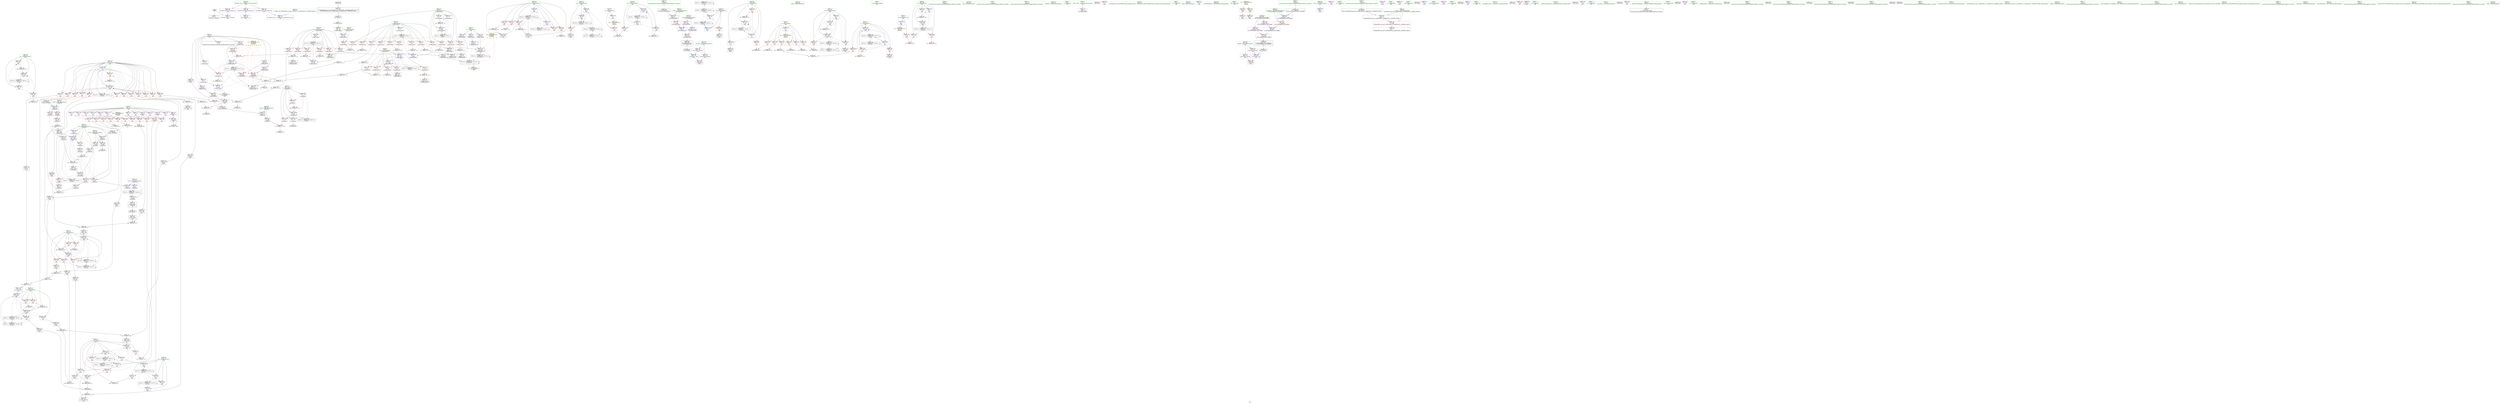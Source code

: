 digraph "SVFG" {
	label="SVFG";

	Node0x55f3566d37d0 [shape=record,color=grey,label="{NodeID: 0\nNullPtr}"];
	Node0x55f3566d37d0 -> Node0x55f3566f6f10[style=solid];
	Node0x55f3566d37d0 -> Node0x55f356705b40[style=solid];
	Node0x55f35673f700 [shape=record,color=black,label="{NodeID: 609\nMR_10V_3 = PHI(MR_10V_4, MR_10V_2, )\npts\{87 \}\n}"];
	Node0x55f35673f700 -> Node0x55f3566f8940[style=dashed];
	Node0x55f35673f700 -> Node0x55f3566f8a10[style=dashed];
	Node0x55f35673f700 -> Node0x55f3566f8ae0[style=dashed];
	Node0x55f35673f700 -> Node0x55f3566f8bb0[style=dashed];
	Node0x55f35673f700 -> Node0x55f3566f8c80[style=dashed];
	Node0x55f35673f700 -> Node0x55f3566f8d50[style=dashed];
	Node0x55f35673f700 -> Node0x55f3567067a0[style=dashed];
	Node0x55f356716e30 [shape=record,color=grey,label="{NodeID: 526\n259 = cmp(258, 9, )\n}"];
	Node0x55f356707980 [shape=record,color=blue,label="{NodeID: 360\n313\<--9\ncnt\<--\nmain\n}"];
	Node0x55f356707980 -> Node0x55f356741f00[style=dashed];
	Node0x55f356703520 [shape=record,color=red,label="{NodeID: 277\n478\<--319\n\<--ok\nmain\n}"];
	Node0x55f356703520 -> Node0x55f3566f9670[style=solid];
	Node0x55f3566f7280 [shape=record,color=red,label="{NodeID: 194\n425\<--11\n\<--d\nmain\n}"];
	Node0x55f3566f7280 -> Node0x55f3567178b0[style=solid];
	Node0x55f3566f42f0 [shape=record,color=black,label="{NodeID: 111\n269\<--268\nconv4\<--rem\n_Z5mypowiii\n}"];
	Node0x55f3566f42f0 -> Node0x55f356706e20[style=solid];
	Node0x55f3566d5fd0 [shape=record,color=green,label="{NodeID: 28\n355\<--1\n\<--dummyObj\nCan only get source location for instruction, argument, global var or function.|{<s0>10}}"];
	Node0x55f3566d5fd0:s0 -> Node0x55f35676fa50[style=solid,color=red];
	Node0x55f35670fba0 [shape=record,color=grey,label="{NodeID: 471\n143 = Binary(140, 142, )\n}"];
	Node0x55f35670fba0 -> Node0x55f356700b10[style=solid];
	Node0x55f3566fd320 [shape=record,color=blue,label="{NodeID: 388\n676\<--677\n_M_n\<--\n_ZSt12setprecisioni\n}"];
	Node0x55f3566fd320 -> Node0x55f3567055a0[style=dashed];
	Node0x55f356704be0 [shape=record,color=red,label="{NodeID: 305\n483\<--482\n\<--\nmain\n}"];
	Node0x55f356704be0 -> Node0x55f3567119a0[style=solid];
	Node0x55f3566f8940 [shape=record,color=red,label="{NodeID: 222\n187\<--86\n\<--i26\n_Z10gen_primesv\n}"];
	Node0x55f3566f8940 -> Node0x55f356718030[style=solid];
	Node0x55f3566fa440 [shape=record,color=black,label="{NodeID: 139\n585\<--584\nconv103\<--\nmain\n}"];
	Node0x55f3566fa440 -> Node0x55f35670f420[style=solid];
	Node0x55f3566f4dc0 [shape=record,color=green,label="{NodeID: 56\n238\<--239\nk.addr\<--k.addr_field_insensitive\n_Z5mypowiii\n}"];
	Node0x55f3566f4dc0 -> Node0x55f3567014a0[style=solid];
	Node0x55f3566f4dc0 -> Node0x55f356706a10[style=solid];
	Node0x55f356737000 [shape=record,color=black,label="{NodeID: 582\nMR_64V_2 = PHI(MR_64V_3, MR_64V_1, )\npts\{330 \}\n}"];
	Node0x55f356737000 -> Node0x55f356737000[style=dashed];
	Node0x55f356737000 -> Node0x55f356744700[style=dashed];
	Node0x55f3567125a0 [shape=record,color=grey,label="{NodeID: 499\n112 = Binary(111, 113, )\n}"];
	Node0x55f3567125a0 -> Node0x55f3566f3930[style=solid];
	Node0x55f356706390 [shape=record,color=blue,label="{NodeID: 333\n84\<--172\nj11\<--add21\n_Z10gen_primesv\n}"];
	Node0x55f356706390 -> Node0x55f3566f8530[style=dashed];
	Node0x55f356706390 -> Node0x55f3566f8600[style=dashed];
	Node0x55f356706390 -> Node0x55f3566f86d0[style=dashed];
	Node0x55f356706390 -> Node0x55f3566f87a0[style=dashed];
	Node0x55f356706390 -> Node0x55f3566f8870[style=dashed];
	Node0x55f356706390 -> Node0x55f356706390[style=dashed];
	Node0x55f356706390 -> Node0x55f35672fef0[style=dashed];
	Node0x55f356701f30 [shape=record,color=red,label="{NodeID: 250\n386\<--307\n\<--i\nmain\n}"];
	Node0x55f356701f30 -> Node0x55f3567172b0[style=solid];
	Node0x55f3566fbb00 [shape=record,color=purple,label="{NodeID: 167\n121\<--24\narrayidx2\<--c\n_Z10gen_primesv\n}"];
	Node0x55f3566fbb00 -> Node0x55f356705eb0[style=solid];
	Node0x55f3566f65d0 [shape=record,color=green,label="{NodeID: 84\n380\<--381\nprintf\<--printf_field_insensitive\n}"];
	Node0x55f356527a60 [shape=record,color=green,label="{NodeID: 1\n7\<--1\n__dso_handle\<--dummyObj\nGlob }"];
	Node0x55f35673fc00 [shape=record,color=black,label="{NodeID: 610\nMR_14V_8 = PHI(MR_14V_9, MR_14V_4, )\npts\{250000 \}\n|{|<s2>12}}"];
	Node0x55f35673fc00 -> Node0x55f3567066d0[style=dashed];
	Node0x55f35673fc00 -> Node0x55f35673fc00[style=dashed];
	Node0x55f35673fc00:s2 -> Node0x55f35674eb10[style=dashed,color=blue];
	Node0x55f356716fb0 [shape=record,color=grey,label="{NodeID: 527\n374 = cmp(372, 373, )\n}"];
	Node0x55f356707a50 [shape=record,color=blue,label="{NodeID: 361\n315\<--438\nans\<--\nmain\n}"];
	Node0x55f356707a50 -> Node0x55f356742400[style=dashed];
	Node0x55f3567035f0 [shape=record,color=red,label="{NodeID: 278\n460\<--321\n\<--i40\nmain\n}"];
	Node0x55f3567035f0 -> Node0x55f356718330[style=solid];
	Node0x55f3566f7350 [shape=record,color=red,label="{NodeID: 195\n387\<--13\n\<--n\nmain\n}"];
	Node0x55f3566f7350 -> Node0x55f3567172b0[style=solid];
	Node0x55f3566f43c0 [shape=record,color=black,label="{NodeID: 112\n277\<--276\nconv7\<--\n_Z5mypowiii\n}"];
	Node0x55f3566f43c0 -> Node0x55f3567116a0[style=solid];
	Node0x55f3566d43f0 [shape=record,color=green,label="{NodeID: 29\n438\<--1\n\<--dummyObj\nCan only get source location for instruction, argument, global var or function.}"];
	Node0x55f35674eb10 [shape=record,color=yellow,style=double,label="{NodeID: 721\n14V_2 = CSCHI(MR_14V_1)\npts\{250000 \}\nCS[]}"];
	Node0x55f35670fd20 [shape=record,color=grey,label="{NodeID: 472\n142 = Binary(110, 141, )\n}"];
	Node0x55f35670fd20 -> Node0x55f35670fba0[style=solid];
	Node0x55f356704cb0 [shape=record,color=red,label="{NodeID: 306\n485\<--484\n\<--\nmain\n}"];
	Node0x55f356704cb0 -> Node0x55f3567119a0[style=solid];
	Node0x55f3566f8a10 [shape=record,color=red,label="{NodeID: 223\n190\<--86\n\<--i26\n_Z10gen_primesv\n}"];
	Node0x55f3566f8a10 -> Node0x55f3566ff490[style=solid];
	Node0x55f3566fa510 [shape=record,color=black,label="{NodeID: 140\n587\<--586\nconv104\<--\nmain\n}"];
	Node0x55f3566fa510 -> Node0x55f35670f420[style=solid];
	Node0x55f3566f4e90 [shape=record,color=green,label="{NodeID: 57\n240\<--241\np.addr\<--p.addr_field_insensitive\n_Z5mypowiii\n}"];
	Node0x55f3566f4e90 -> Node0x55f356701570[style=solid];
	Node0x55f3566f4e90 -> Node0x55f356701640[style=solid];
	Node0x55f3566f4e90 -> Node0x55f356706ae0[style=solid];
	Node0x55f356737500 [shape=record,color=black,label="{NodeID: 583\nMR_66V_2 = PHI(MR_66V_3, MR_66V_1, )\npts\{332 \}\n}"];
	Node0x55f356737500 -> Node0x55f356737500[style=dashed];
	Node0x55f356737500 -> Node0x55f356744c00[style=dashed];
	Node0x55f356712720 [shape=record,color=grey,label="{NodeID: 500\n109 = Binary(110, 108, )\n}"];
	Node0x55f356712720 -> Node0x55f356711e20[style=solid];
	Node0x55f356706460 [shape=record,color=blue,label="{NodeID: 334\n82\<--177\ni\<--add23\n_Z10gen_primesv\n}"];
	Node0x55f356706460 -> Node0x55f35672f9f0[style=dashed];
	Node0x55f356702000 [shape=record,color=red,label="{NodeID: 251\n390\<--307\n\<--i\nmain\n}"];
	Node0x55f356702000 -> Node0x55f3566f9400[style=solid];
	Node0x55f3566fbbd0 [shape=record,color=purple,label="{NodeID: 168\n167\<--24\narrayidx19\<--c\n_Z10gen_primesv\n}"];
	Node0x55f3566fbbd0 -> Node0x55f3567062c0[style=solid];
	Node0x55f3566f66d0 [shape=record,color=green,label="{NodeID: 85\n405\<--406\nputs\<--puts_field_insensitive\n}"];
	Node0x55f3566ef240 [shape=record,color=green,label="{NodeID: 2\n9\<--1\n\<--dummyObj\nCan only get source location for instruction, argument, global var or function.}"];
	Node0x55f356717130 [shape=record,color=grey,label="{NodeID: 528\n552 = cmp(549, 551, )\n}"];
	Node0x55f356707b20 [shape=record,color=blue,label="{NodeID: 362\n317\<--123\np\<--\nmain\n}"];
	Node0x55f356707b20 -> Node0x55f356702a90[style=dashed];
	Node0x55f356707b20 -> Node0x55f356702b60[style=dashed];
	Node0x55f356707b20 -> Node0x55f356702c30[style=dashed];
	Node0x55f356707b20 -> Node0x55f356702d00[style=dashed];
	Node0x55f356707b20 -> Node0x55f356702dd0[style=dashed];
	Node0x55f356707b20 -> Node0x55f356702ea0[style=dashed];
	Node0x55f356707b20 -> Node0x55f356702f70[style=dashed];
	Node0x55f356707b20 -> Node0x55f356703040[style=dashed];
	Node0x55f356707b20 -> Node0x55f356703110[style=dashed];
	Node0x55f356707b20 -> Node0x55f3567031e0[style=dashed];
	Node0x55f356707b20 -> Node0x55f3567032b0[style=dashed];
	Node0x55f356707b20 -> Node0x55f356703380[style=dashed];
	Node0x55f356707b20 -> Node0x55f356703450[style=dashed];
	Node0x55f356707b20 -> Node0x55f356708c30[style=dashed];
	Node0x55f356707b20 -> Node0x55f35672aaf0[style=dashed];
	Node0x55f3567036c0 [shape=record,color=red,label="{NodeID: 279\n464\<--321\n\<--i40\nmain\n}"];
	Node0x55f3567036c0 -> Node0x55f3566f95a0[style=solid];
	Node0x55f3566f7420 [shape=record,color=red,label="{NodeID: 196\n400\<--13\n\<--n\nmain\n}"];
	Node0x55f3566f7420 -> Node0x55f356717730[style=solid];
	Node0x55f3566f4490 [shape=record,color=black,label="{NodeID: 113\n279\<--278\nconv8\<--\n_Z5mypowiii\n}"];
	Node0x55f3566f4490 -> Node0x55f3567116a0[style=solid];
	Node0x55f3566d44c0 [shape=record,color=green,label="{NodeID: 30\n457\<--1\n\<--dummyObj\nCan only get source location for instruction, argument, global var or function.}"];
	Node0x55f35674ec70 [shape=record,color=yellow,style=double,label="{NodeID: 722\n12V_2 = CSCHI(MR_12V_1)\npts\{230000 \}\nCS[]}"];
	Node0x55f35674ec70 -> Node0x55f356704a40[style=dashed];
	Node0x55f35670fea0 [shape=record,color=grey,label="{NodeID: 473\n524 = Binary(521, 523, )\n}"];
	Node0x55f35670fea0 -> Node0x55f3566f9dc0[style=solid];
	Node0x55f356704d80 [shape=record,color=red,label="{NodeID: 307\n489\<--488\n\<--\nmain\n}"];
	Node0x55f356704d80 -> Node0x55f3567113a0[style=solid];
	Node0x55f3566f8ae0 [shape=record,color=red,label="{NodeID: 224\n195\<--86\n\<--i26\n_Z10gen_primesv\n}"];
	Node0x55f3566f8ae0 -> Node0x55f3566ff910[style=solid];
	Node0x55f3566fa5e0 [shape=record,color=black,label="{NodeID: 141\n590\<--589\nconv106\<--\nmain\n}"];
	Node0x55f3566fa5e0 -> Node0x55f35670f2a0[style=solid];
	Node0x55f3566f4f60 [shape=record,color=green,label="{NodeID: 58\n242\<--243\nans\<--ans_field_insensitive\n_Z5mypowiii\n}"];
	Node0x55f3566f4f60 -> Node0x55f356701710[style=solid];
	Node0x55f3566f4f60 -> Node0x55f3567017e0[style=solid];
	Node0x55f3566f4f60 -> Node0x55f3567018b0[style=solid];
	Node0x55f3566f4f60 -> Node0x55f356701980[style=solid];
	Node0x55f3566f4f60 -> Node0x55f356706c80[style=solid];
	Node0x55f3566f4f60 -> Node0x55f356706e20[style=solid];
	Node0x55f3566f4f60 -> Node0x55f356706ef0[style=solid];
	Node0x55f356737a00 [shape=record,color=black,label="{NodeID: 584\nMR_18V_3 = PHI(MR_18V_2, MR_18V_4, )\npts\{235 \}\n}"];
	Node0x55f356737a00 -> Node0x55f356701230[style=dashed];
	Node0x55f3567128a0 [shape=record,color=grey,label="{NodeID: 501\n446 = Binary(445, 113, )\n}"];
	Node0x55f3567128a0 -> Node0x55f3566f94d0[style=solid];
	Node0x55f356706530 [shape=record,color=blue,label="{NodeID: 335\n183\<--182\n\<--or25\n_Z10gen_primesv\n|{|<s1>12}}"];
	Node0x55f356706530 -> Node0x55f356701090[style=dashed];
	Node0x55f356706530:s1 -> Node0x55f35674ec70[style=dashed,color=blue];
	Node0x55f3567020d0 [shape=record,color=red,label="{NodeID: 252\n396\<--307\n\<--i\nmain\n}"];
	Node0x55f3567020d0 -> Node0x55f356711820[style=solid];
	Node0x55f3566fbca0 [shape=record,color=purple,label="{NodeID: 169\n203\<--24\narrayidx38\<--c\n_Z10gen_primesv\n}"];
	Node0x55f3566fbca0 -> Node0x55f3567066d0[style=solid];
	Node0x55f3566f67d0 [shape=record,color=green,label="{NodeID: 86\n623\<--624\n_ZNSolsEi\<--_ZNSolsEi_field_insensitive\n}"];
	Node0x55f3566d2e80 [shape=record,color=green,label="{NodeID: 3\n26\<--1\n.str\<--dummyObj\nGlob }"];
	Node0x55f3567172b0 [shape=record,color=grey,label="{NodeID: 529\n388 = cmp(386, 387, )\n}"];
	Node0x55f356707bf0 [shape=record,color=blue,label="{NodeID: 363\n319\<--457\nok\<--\nmain\n}"];
	Node0x55f356707bf0 -> Node0x55f356703520[style=dashed];
	Node0x55f356707bf0 -> Node0x55f356707d90[style=dashed];
	Node0x55f356707bf0 -> Node0x55f35672abe0[style=dashed];
	Node0x55f356707bf0 -> Node0x55f35673ed00[style=dashed];
	Node0x55f356707bf0 -> Node0x55f356742e00[style=dashed];
	Node0x55f356703790 [shape=record,color=red,label="{NodeID: 280\n474\<--321\n\<--i40\nmain\n}"];
	Node0x55f356703790 -> Node0x55f3566ff790[style=solid];
	Node0x55f3566f74f0 [shape=record,color=red,label="{NodeID: 197\n408\<--13\n\<--n\nmain\n}"];
	Node0x55f3566f74f0 -> Node0x55f356716b70[style=solid];
	Node0x55f3566f4560 [shape=record,color=black,label="{NodeID: 114\n282\<--281\nconv10\<--\n_Z5mypowiii\n}"];
	Node0x55f3566f4560 -> Node0x55f356711b20[style=solid];
	Node0x55f3566d4590 [shape=record,color=green,label="{NodeID: 31\n4\<--6\n_ZStL8__ioinit\<--_ZStL8__ioinit_field_insensitive\nGlob }"];
	Node0x55f3566d4590 -> Node0x55f3566fa9f0[style=solid];
	Node0x55f35676cad0 [shape=record,color=black,label="{NodeID: 723\n60 = PHI()\n}"];
	Node0x55f356710020 [shape=record,color=grey,label="{NodeID: 474\n521 = Binary(514, 520, )\n}"];
	Node0x55f356710020 -> Node0x55f35670fea0[style=solid];
	Node0x55f356704e50 [shape=record,color=red,label="{NodeID: 308\n491\<--490\n\<--\nmain\n}"];
	Node0x55f356704e50 -> Node0x55f3567113a0[style=solid];
	Node0x55f3566f8bb0 [shape=record,color=red,label="{NodeID: 225\n200\<--86\n\<--i26\n_Z10gen_primesv\n}"];
	Node0x55f3566f8bb0 -> Node0x55f3567066d0[style=solid];
	Node0x55f3566fa6b0 [shape=record,color=black,label="{NodeID: 142\n593\<--592\nconv108\<--\nmain\n}"];
	Node0x55f3566fa6b0 -> Node0x55f35670ee20[style=solid];
	Node0x55f3566f5030 [shape=record,color=green,label="{NodeID: 59\n244\<--245\nj\<--j_field_insensitive\n_Z5mypowiii\n}"];
	Node0x55f3566f5030 -> Node0x55f356701a50[style=solid];
	Node0x55f3566f5030 -> Node0x55f356701b20[style=solid];
	Node0x55f3566f5030 -> Node0x55f356701bf0[style=solid];
	Node0x55f3566f5030 -> Node0x55f356706d50[style=solid];
	Node0x55f3566f5030 -> Node0x55f356706fc0[style=solid];
	Node0x55f356737f00 [shape=record,color=black,label="{NodeID: 585\nMR_26V_7 = PHI(MR_26V_3, MR_26V_1, )\npts\{243 \}\n}"];
	Node0x55f356712a20 [shape=record,color=grey,label="{NodeID: 502\n197 = Binary(194, 196, )\n}"];
	Node0x55f356712a20 -> Node0x55f356717d30[style=solid];
	Node0x55f356706600 [shape=record,color=blue,label="{NodeID: 336\n86\<--123\ni26\<--\n_Z10gen_primesv\n}"];
	Node0x55f356706600 -> Node0x55f35673f700[style=dashed];
	Node0x55f3567021a0 [shape=record,color=red,label="{NodeID: 253\n428\<--309\n\<--ma\nmain\n}"];
	Node0x55f3567021a0 -> Node0x55f356712120[style=solid];
	Node0x55f3566fbd70 [shape=record,color=purple,label="{NodeID: 170\n335\<--26\n\<--.str\nmain\n}"];
	Node0x55f3566f68d0 [shape=record,color=green,label="{NodeID: 87\n626\<--627\n_ZSt4endlIcSt11char_traitsIcEERSt13basic_ostreamIT_T0_ES6_\<--_ZSt4endlIcSt11char_traitsIcEERSt13basic_ostreamIT_T0_ES6__field_insensitive\n}"];
	Node0x55f3566d30d0 [shape=record,color=green,label="{NodeID: 4\n28\<--1\n.str.1\<--dummyObj\nGlob }"];
	Node0x55f356717430 [shape=record,color=grey,label="{NodeID: 530\n274 = cmp(273, 9, )\n}"];
	Node0x55f356707cc0 [shape=record,color=blue,label="{NodeID: 364\n321\<--9\ni40\<--\nmain\n}"];
	Node0x55f356707cc0 -> Node0x55f3567035f0[style=dashed];
	Node0x55f356707cc0 -> Node0x55f3567036c0[style=dashed];
	Node0x55f356707cc0 -> Node0x55f356703790[style=dashed];
	Node0x55f356707cc0 -> Node0x55f356707e60[style=dashed];
	Node0x55f356707cc0 -> Node0x55f35672acd0[style=dashed];
	Node0x55f356707cc0 -> Node0x55f356743300[style=dashed];
	Node0x55f356703860 [shape=record,color=red,label="{NodeID: 281\n504\<--323\n\<--a\nmain\n}"];
	Node0x55f356703860 -> Node0x55f356716cb0[style=solid];
	Node0x55f3566f75c0 [shape=record,color=red,label="{NodeID: 198\n461\<--13\n\<--n\nmain\n}"];
	Node0x55f3566f75c0 -> Node0x55f356718330[style=solid];
	Node0x55f3566f9100 [shape=record,color=black,label="{NodeID: 115\n284\<--283\nconv12\<--rem11\n_Z5mypowiii\n}"];
	Node0x55f3566f9100 -> Node0x55f356706ef0[style=solid];
	Node0x55f3566d4660 [shape=record,color=green,label="{NodeID: 32\n8\<--10\nqq\<--qq_field_insensitive\nGlob }"];
	Node0x55f3566d4660 -> Node0x55f3566f71b0[style=solid];
	Node0x55f3566d4660 -> Node0x55f356705670[style=solid];
	Node0x55f35676c5e0 [shape=record,color=black,label="{NodeID: 724\n94 = PHI(217, )\n}"];
	Node0x55f35676c5e0 -> Node0x55f356700210[style=solid];
	Node0x55f3567101a0 [shape=record,color=grey,label="{NodeID: 475\n532 = Binary(531, 530, )\n}"];
	Node0x55f3567101a0 -> Node0x55f3567081a0[style=solid];
	Node0x55f356704f20 [shape=record,color=red,label="{NodeID: 309\n513\<--512\n\<--\nmain\n}"];
	Node0x55f356704f20 -> Node0x55f3566f9a80[style=solid];
	Node0x55f3566f8c80 [shape=record,color=red,label="{NodeID: 226\n201\<--86\n\<--i26\n_Z10gen_primesv\n}"];
	Node0x55f3566f8c80 -> Node0x55f3566f3e10[style=solid];
	Node0x55f3566fa780 [shape=record,color=black,label="{NodeID: 143\n595\<--594\nconv110\<--rem109\nmain\n}"];
	Node0x55f3566fa780 -> Node0x55f3567088f0[style=solid];
	Node0x55f3566f5100 [shape=record,color=green,label="{NodeID: 60\n296\<--297\nmain\<--main_field_insensitive\n}"];
	Node0x55f356738400 [shape=record,color=black,label="{NodeID: 586\nMR_28V_5 = PHI(MR_28V_3, MR_28V_1, )\npts\{245 \}\n}"];
	Node0x55f3566ff010 [shape=record,color=grey,label="{NodeID: 503\n137 = Binary(136, 113, )\n}"];
	Node0x55f3566ff010 -> Node0x55f3566f3ad0[style=solid];
	Node0x55f3567066d0 [shape=record,color=blue,label="{NodeID: 337\n203\<--200\narrayidx38\<--\n_Z10gen_primesv\n}"];
	Node0x55f3567066d0 -> Node0x55f35673fc00[style=dashed];
	Node0x55f356702270 [shape=record,color=red,label="{NodeID: 254\n442\<--309\n\<--ma\nmain\n}"];
	Node0x55f356702270 -> Node0x55f356717bb0[style=solid];
	Node0x55f3566fbe40 [shape=record,color=purple,label="{NodeID: 171\n336\<--28\n\<--.str.1\nmain\n}"];
	Node0x55f3566f69d0 [shape=record,color=green,label="{NodeID: 88\n628\<--629\n_ZNSolsEPFRSoS_E\<--_ZNSolsEPFRSoS_E_field_insensitive\n}"];
	Node0x55f3566d26b0 [shape=record,color=green,label="{NodeID: 5\n30\<--1\nstdin\<--dummyObj\nGlob }"];
	Node0x55f3567175b0 [shape=record,color=grey,label="{NodeID: 531\n415 = cmp(412, 414, )\n}"];
	Node0x55f356707d90 [shape=record,color=blue,label="{NodeID: 365\n319\<--89\nok\<--\nmain\n}"];
	Node0x55f356707d90 -> Node0x55f35673ed00[style=dashed];
	Node0x55f356703930 [shape=record,color=red,label="{NodeID: 282\n508\<--323\n\<--a\nmain\n}"];
	Node0x55f356703930 -> Node0x55f3567107a0[style=solid];
	Node0x55f3566f7690 [shape=record,color=red,label="{NodeID: 199\n535\<--13\n\<--n\nmain\n}"];
	Node0x55f3566f7690 -> Node0x55f356700690[style=solid];
	Node0x55f3566f9190 [shape=record,color=black,label="{NodeID: 116\n230\<--294\n_Z5mypowiii_ret\<--\n_Z5mypowiii\n|{<s0>19}}"];
	Node0x55f3566f9190:s0 -> Node0x55f35676e4d0[style=solid,color=blue];
	Node0x55f3566d4730 [shape=record,color=green,label="{NodeID: 33\n11\<--12\nd\<--d_field_insensitive\nGlob }"];
	Node0x55f3566d4730 -> Node0x55f3566f7280[style=solid];
	Node0x55f3566d4730 -> Node0x55f356705740[style=solid];
	Node0x55f35676e4d0 [shape=record,color=black,label="{NodeID: 725\n496 = PHI(230, )\n}"];
	Node0x55f35676e4d0 -> Node0x55f3566f9810[style=solid];
	Node0x55f3567489c0 [shape=record,color=yellow,style=double,label="{NodeID: 642\n30V_1 = ENCHI(MR_30V_0)\npts\{1 \}\nFun[main]}"];
	Node0x55f3567489c0 -> Node0x55f3566f7830[style=dashed];
	Node0x55f3567489c0 -> Node0x55f3566f7900[style=dashed];
	Node0x55f356710320 [shape=record,color=grey,label="{NodeID: 476\n520 = Binary(516, 519, )\n}"];
	Node0x55f356710320 -> Node0x55f356710020[style=solid];
	Node0x55f356704ff0 [shape=record,color=red,label="{NodeID: 310\n518\<--517\n\<--\nmain\n}"];
	Node0x55f356704ff0 -> Node0x55f3566f9c20[style=solid];
	Node0x55f3566f8d50 [shape=record,color=red,label="{NodeID: 227\n207\<--86\n\<--i26\n_Z10gen_primesv\n}"];
	Node0x55f3566f8d50 -> Node0x55f356711ca0[style=solid];
	Node0x55f3566fa850 [shape=record,color=black,label="{NodeID: 144\n656\<--667\n_ZSt11setiosflagsSt13_Ios_Fmtflags_ret\<--\n_ZSt11setiosflagsSt13_Ios_Fmtflags\n|{<s0>8}}"];
	Node0x55f3566fa850:s0 -> Node0x55f35676e6a0[style=solid,color=blue];
	Node0x55f3566f5200 [shape=record,color=green,label="{NodeID: 61\n299\<--300\nretval\<--retval_field_insensitive\nmain\n}"];
	Node0x55f3566f5200 -> Node0x55f356707160[style=solid];
	Node0x55f3566ff190 [shape=record,color=grey,label="{NodeID: 504\n451 = Binary(110, 450, )\n}"];
	Node0x55f3566ff190 -> Node0x55f3567122a0[style=solid];
	Node0x55f3567067a0 [shape=record,color=blue,label="{NodeID: 338\n86\<--208\ni26\<--inc\n_Z10gen_primesv\n}"];
	Node0x55f3567067a0 -> Node0x55f35673f700[style=dashed];
	Node0x55f356702340 [shape=record,color=red,label="{NodeID: 255\n424\<--311\n\<--i26\nmain\n}"];
	Node0x55f356702340 -> Node0x55f3567178b0[style=solid];
	Node0x55f3566fbf10 [shape=record,color=purple,label="{NodeID: 172\n341\<--31\n\<--.str.2\nmain\n}"];
	Node0x55f3566f6ad0 [shape=record,color=green,label="{NodeID: 89\n658\<--659\nretval\<--retval_field_insensitive\n_ZSt11setiosflagsSt13_Ios_Fmtflags\n}"];
	Node0x55f3566f6ad0 -> Node0x55f3566fcd70[style=solid];
	Node0x55f3566f6ad0 -> Node0x55f3566fce40[style=solid];
	Node0x55f3566d2740 [shape=record,color=green,label="{NodeID: 6\n31\<--1\n.str.2\<--dummyObj\nGlob }"];
	Node0x55f356717730 [shape=record,color=grey,label="{NodeID: 532\n401 = cmp(400, 110, )\n}"];
	Node0x55f356707e60 [shape=record,color=blue,label="{NodeID: 366\n321\<--475\ni40\<--inc50\nmain\n}"];
	Node0x55f356707e60 -> Node0x55f3567035f0[style=dashed];
	Node0x55f356707e60 -> Node0x55f3567036c0[style=dashed];
	Node0x55f356707e60 -> Node0x55f356703790[style=dashed];
	Node0x55f356707e60 -> Node0x55f356707e60[style=dashed];
	Node0x55f356707e60 -> Node0x55f35672acd0[style=dashed];
	Node0x55f356707e60 -> Node0x55f356743300[style=dashed];
	Node0x55f356703a00 [shape=record,color=red,label="{NodeID: 283\n515\<--323\n\<--a\nmain\n}"];
	Node0x55f356703a00 -> Node0x55f3566f9b50[style=solid];
	Node0x55f3566f7760 [shape=record,color=red,label="{NodeID: 200\n550\<--13\n\<--n\nmain\n}"];
	Node0x55f3566f7760 -> Node0x55f356710da0[style=solid];
	Node0x55f3566f9260 [shape=record,color=black,label="{NodeID: 117\n337\<--334\ncall\<--\nmain\n}"];
	Node0x55f3566d4800 [shape=record,color=green,label="{NodeID: 34\n13\<--14\nn\<--n_field_insensitive\nGlob }"];
	Node0x55f3566d4800 -> Node0x55f3566f7350[style=solid];
	Node0x55f3566d4800 -> Node0x55f3566f7420[style=solid];
	Node0x55f3566d4800 -> Node0x55f3566f74f0[style=solid];
	Node0x55f3566d4800 -> Node0x55f3566f75c0[style=solid];
	Node0x55f3566d4800 -> Node0x55f3566f7690[style=solid];
	Node0x55f3566d4800 -> Node0x55f3566f7760[style=solid];
	Node0x55f3566d4800 -> Node0x55f356705840[style=solid];
	Node0x55f35676e5d0 [shape=record,color=black,label="{NodeID: 726\n224 = PHI()\n}"];
	Node0x55f35676e5d0 -> Node0x55f3566f3fb0[style=solid];
	Node0x55f356748ad0 [shape=record,color=yellow,style=double,label="{NodeID: 643\n32V_1 = ENCHI(MR_32V_0)\npts\{10 \}\nFun[main]}"];
	Node0x55f356748ad0 -> Node0x55f3566f71b0[style=dashed];
	Node0x55f35672f9f0 [shape=record,color=black,label="{NodeID: 560\nMR_6V_3 = PHI(MR_6V_4, MR_6V_2, )\npts\{83 \}\n}"];
	Node0x55f35672f9f0 -> Node0x55f3566f7eb0[style=dashed];
	Node0x55f35672f9f0 -> Node0x55f3566f7f80[style=dashed];
	Node0x55f35672f9f0 -> Node0x55f3566f8050[style=dashed];
	Node0x55f35672f9f0 -> Node0x55f3566f8120[style=dashed];
	Node0x55f35672f9f0 -> Node0x55f3566f81f0[style=dashed];
	Node0x55f35672f9f0 -> Node0x55f3566f82c0[style=dashed];
	Node0x55f35672f9f0 -> Node0x55f3566f8390[style=dashed];
	Node0x55f35672f9f0 -> Node0x55f3566f8460[style=dashed];
	Node0x55f35672f9f0 -> Node0x55f356706460[style=dashed];
	Node0x55f3567104a0 [shape=record,color=grey,label="{NodeID: 477\n558 = Binary(555, 557, )\n}"];
	Node0x55f3567104a0 -> Node0x55f35670f8a0[style=solid];
	Node0x55f3567050c0 [shape=record,color=red,label="{NodeID: 311\n540\<--539\n\<--\nmain\n}"];
	Node0x55f3567050c0 -> Node0x55f356708340[style=solid];
	Node0x55f3566f8e20 [shape=record,color=red,label="{NodeID: 228\n116\<--115\n\<--arrayidx\n_Z10gen_primesv\n}"];
	Node0x55f3566f8e20 -> Node0x55f356711e20[style=solid];
	Node0x55f3566fa920 [shape=record,color=black,label="{NodeID: 145\n669\<--680\n_ZSt12setprecisioni_ret\<--\n_ZSt12setprecisioni\n|{<s0>10}}"];
	Node0x55f3566fa920:s0 -> Node0x55f35676e8e0[style=solid,color=blue];
	Node0x55f3566f52d0 [shape=record,color=green,label="{NodeID: 62\n301\<--302\nagg.tmp\<--agg.tmp_field_insensitive\nmain\n}"];
	Node0x55f3566f52d0 -> Node0x55f3566fca30[style=solid];
	Node0x55f3566f52d0 -> Node0x55f3566fcb00[style=solid];
	Node0x55f3566ff310 [shape=record,color=grey,label="{NodeID: 505\n578 = Binary(577, 110, )\n}"];
	Node0x55f3566ff310 -> Node0x55f356708820[style=solid];
	Node0x55f356706870 [shape=record,color=blue,label="{NodeID: 339\n219\<--218\n__x.addr\<--__x\n_ZSt4sqrtIiEN9__gnu_cxx11__enable_ifIXsr12__is_integerIT_EE7__valueEdE6__typeES2_\n}"];
	Node0x55f356706870 -> Node0x55f356701160[style=dashed];
	Node0x55f356702410 [shape=record,color=red,label="{NodeID: 256\n432\<--311\n\<--i26\nmain\n}"];
	Node0x55f356702410 -> Node0x55f356710620[style=solid];
	Node0x55f3566fbfe0 [shape=record,color=purple,label="{NodeID: 173\n342\<--33\n\<--.str.3\nmain\n}"];
	Node0x55f3566f6ba0 [shape=record,color=green,label="{NodeID: 90\n660\<--661\n__mask.addr\<--__mask.addr_field_insensitive\n_ZSt11setiosflagsSt13_Ios_Fmtflags\n}"];
	Node0x55f3566f6ba0 -> Node0x55f356705330[style=solid];
	Node0x55f3566f6ba0 -> Node0x55f3566fd0b0[style=solid];
	Node0x55f3566d27d0 [shape=record,color=green,label="{NodeID: 7\n33\<--1\n.str.3\<--dummyObj\nGlob }"];
	Node0x55f3567178b0 [shape=record,color=grey,label="{NodeID: 533\n426 = cmp(424, 425, )\n}"];
	Node0x55f356707f30 [shape=record,color=blue,label="{NodeID: 367\n323\<--502\na\<--conv61\nmain\n}"];
	Node0x55f356707f30 -> Node0x55f356703860[style=dashed];
	Node0x55f356707f30 -> Node0x55f356703930[style=dashed];
	Node0x55f356707f30 -> Node0x55f356703a00[style=dashed];
	Node0x55f356707f30 -> Node0x55f356703ad0[style=dashed];
	Node0x55f356707f30 -> Node0x55f356703ba0[style=dashed];
	Node0x55f356707f30 -> Node0x55f356708000[style=dashed];
	Node0x55f356707f30 -> Node0x55f356736130[style=dashed];
	Node0x55f356707f30 -> Node0x55f356743800[style=dashed];
	Node0x55f356703ad0 [shape=record,color=red,label="{NodeID: 284\n556\<--323\n\<--a\nmain\n}"];
	Node0x55f356703ad0 -> Node0x55f3566f9f60[style=solid];
	Node0x55f3566f7830 [shape=record,color=red,label="{NodeID: 201\n334\<--30\n\<--stdin\nmain\n}"];
	Node0x55f3566f7830 -> Node0x55f3566f9260[style=solid];
	Node0x55f3566f9330 [shape=record,color=black,label="{NodeID: 118\n343\<--340\ncall1\<--\nmain\n}"];
	Node0x55f3566d4900 [shape=record,color=green,label="{NodeID: 35\n15\<--19\nx\<--x_field_insensitive\nGlob }"];
	Node0x55f3566d4900 -> Node0x55f3566faac0[style=solid];
	Node0x55f3566d4900 -> Node0x55f3566fab90[style=solid];
	Node0x55f3566d4900 -> Node0x55f3566fac60[style=solid];
	Node0x55f3566d4900 -> Node0x55f3566fad30[style=solid];
	Node0x55f3566d4900 -> Node0x55f3566fae00[style=solid];
	Node0x55f3566d4900 -> Node0x55f3566faed0[style=solid];
	Node0x55f3566d4900 -> Node0x55f3566fafa0[style=solid];
	Node0x55f3566d4900 -> Node0x55f3566fb070[style=solid];
	Node0x55f3566d4900 -> Node0x55f3566fb140[style=solid];
	Node0x55f3566d4900 -> Node0x55f3566fb210[style=solid];
	Node0x55f3566d4900 -> Node0x55f3566fb2e0[style=solid];
	Node0x55f3566d4900 -> Node0x55f3566fb3b0[style=solid];
	Node0x55f3566d4900 -> Node0x55f3566fb480[style=solid];
	Node0x55f35676e6a0 [shape=record,color=black,label="{NodeID: 727\n344 = PHI(656, )\n}"];
	Node0x55f35676e6a0 -> Node0x55f356707230[style=solid];
	Node0x55f356748bb0 [shape=record,color=yellow,style=double,label="{NodeID: 644\n34V_1 = ENCHI(MR_34V_0)\npts\{12 \}\nFun[main]}"];
	Node0x55f356748bb0 -> Node0x55f3566f7280[style=dashed];
	Node0x55f35672fef0 [shape=record,color=black,label="{NodeID: 561\nMR_8V_2 = PHI(MR_8V_3, MR_8V_1, )\npts\{85 \}\n}"];
	Node0x55f35672fef0 -> Node0x55f356706120[style=dashed];
	Node0x55f35672fef0 -> Node0x55f35672fef0[style=dashed];
	Node0x55f356710620 [shape=record,color=grey,label="{NodeID: 478\n433 = Binary(432, 110, )\n}"];
	Node0x55f356710620 -> Node0x55f3567078b0[style=solid];
	Node0x55f356705190 [shape=record,color=red,label="{NodeID: 312\n544\<--543\n\<--\nmain\n}"];
	Node0x55f356705190 -> Node0x55f356708410[style=solid];
	Node0x55f3566f8ef0 [shape=record,color=red,label="{NodeID: 229\n140\<--139\n\<--arrayidx9\n_Z10gen_primesv\n}"];
	Node0x55f3566f8ef0 -> Node0x55f35670fba0[style=solid];
	Node0x55f3566fa9f0 [shape=record,color=purple,label="{NodeID: 146\n59\<--4\n\<--_ZStL8__ioinit\n__cxx_global_var_init\n}"];
	Node0x55f3566f53a0 [shape=record,color=green,label="{NodeID: 63\n303\<--304\nagg.tmp5\<--agg.tmp5_field_insensitive\nmain\n}"];
	Node0x55f3566f53a0 -> Node0x55f3566fcbd0[style=solid];
	Node0x55f3566f53a0 -> Node0x55f3566fcca0[style=solid];
	Node0x55f3566ff490 [shape=record,color=grey,label="{NodeID: 506\n191 = Binary(190, 113, )\n}"];
	Node0x55f3566ff490 -> Node0x55f3566f3d40[style=solid];
	Node0x55f356706940 [shape=record,color=blue,label="{NodeID: 340\n236\<--231\na.addr\<--a\n_Z5mypowiii\n}"];
	Node0x55f356706940 -> Node0x55f356701300[style=dashed];
	Node0x55f356706940 -> Node0x55f3567013d0[style=dashed];
	Node0x55f3567024e0 [shape=record,color=red,label="{NodeID: 257\n597\<--313\n\<--cnt\nmain\n}"];
	Node0x55f3567024e0 -> Node0x55f356700510[style=solid];
	Node0x55f3566fc0b0 [shape=record,color=purple,label="{NodeID: 174\n366\<--37\n\<--.str.4\nmain\n}"];
	Node0x55f3566f6c70 [shape=record,color=green,label="{NodeID: 91\n671\<--672\nretval\<--retval_field_insensitive\n_ZSt12setprecisioni\n}"];
	Node0x55f3566f6c70 -> Node0x55f3566fcf10[style=solid];
	Node0x55f3566f6c70 -> Node0x55f3566f70e0[style=solid];
	Node0x55f3566d28c0 [shape=record,color=green,label="{NodeID: 8\n35\<--1\nstdout\<--dummyObj\nGlob }"];
	Node0x55f356741f00 [shape=record,color=black,label="{NodeID: 617\nMR_48V_5 = PHI(MR_48V_6, MR_48V_4, )\npts\{314 \}\n}"];
	Node0x55f356741f00 -> Node0x55f3567024e0[style=dashed];
	Node0x55f356741f00 -> Node0x55f3567025b0[style=dashed];
	Node0x55f356741f00 -> Node0x55f356702680[style=dashed];
	Node0x55f356741f00 -> Node0x55f356702750[style=dashed];
	Node0x55f356741f00 -> Node0x55f356702820[style=dashed];
	Node0x55f356741f00 -> Node0x55f356708270[style=dashed];
	Node0x55f356741f00 -> Node0x55f3567089c0[style=dashed];
	Node0x55f356741f00 -> Node0x55f356708a90[style=dashed];
	Node0x55f356741f00 -> Node0x55f356733ff0[style=dashed];
	Node0x55f356741f00 -> Node0x55f356741f00[style=dashed];
	Node0x55f356717a30 [shape=record,color=grey,label="{NodeID: 534\n453 = cmp(452, 9, )\n}"];
	Node0x55f356708000 [shape=record,color=blue,label="{NodeID: 368\n323\<--509\na\<--add64\nmain\n}"];
	Node0x55f356708000 -> Node0x55f356703a00[style=dashed];
	Node0x55f356708000 -> Node0x55f356703ad0[style=dashed];
	Node0x55f356708000 -> Node0x55f356703ba0[style=dashed];
	Node0x55f356708000 -> Node0x55f356736130[style=dashed];
	Node0x55f356708000 -> Node0x55f356743800[style=dashed];
	Node0x55f356703ba0 [shape=record,color=red,label="{NodeID: 285\n586\<--323\n\<--a\nmain\n}"];
	Node0x55f356703ba0 -> Node0x55f3566fa510[style=solid];
	Node0x55f3566f7900 [shape=record,color=red,label="{NodeID: 202\n340\<--35\n\<--stdout\nmain\n}"];
	Node0x55f3566f7900 -> Node0x55f3566f9330[style=solid];
	Node0x55f3566f9400 [shape=record,color=black,label="{NodeID: 119\n391\<--390\nidxprom\<--\nmain\n}"];
	Node0x55f3566d4a00 [shape=record,color=green,label="{NodeID: 36\n20\<--23\nb\<--b_field_insensitive\nGlob }"];
	Node0x55f3566d4a00 -> Node0x55f3566f3660[style=solid];
	Node0x55f3566d4a00 -> Node0x55f3566fb550[style=solid];
	Node0x55f3566d4a00 -> Node0x55f3566fb620[style=solid];
	Node0x55f3566d4a00 -> Node0x55f3566fb6f0[style=solid];
	Node0x55f3566d4a00 -> Node0x55f3566fb7c0[style=solid];
	Node0x55f3566d4a00 -> Node0x55f3566fb890[style=solid];
	Node0x55f3566d4a00 -> Node0x55f3566fb960[style=solid];
	Node0x55f3566d4a00 -> Node0x55f3566fba30[style=solid];
	Node0x55f35676e810 [shape=record,color=black,label="{NodeID: 728\n351 = PHI()\n}"];
	Node0x55f356748c90 [shape=record,color=yellow,style=double,label="{NodeID: 645\n36V_1 = ENCHI(MR_36V_0)\npts\{14 \}\nFun[main]}"];
	Node0x55f356748c90 -> Node0x55f3566f7350[style=dashed];
	Node0x55f356748c90 -> Node0x55f3566f7420[style=dashed];
	Node0x55f356748c90 -> Node0x55f3566f74f0[style=dashed];
	Node0x55f356748c90 -> Node0x55f3566f75c0[style=dashed];
	Node0x55f356748c90 -> Node0x55f3566f7690[style=dashed];
	Node0x55f356748c90 -> Node0x55f3566f7760[style=dashed];
	Node0x55f3567107a0 [shape=record,color=grey,label="{NodeID: 479\n509 = Binary(508, 507, )\n}"];
	Node0x55f3567107a0 -> Node0x55f356708000[style=solid];
	Node0x55f356705260 [shape=record,color=red,label="{NodeID: 313\n571\<--570\n\<--arrayidx94\nmain\n}"];
	Node0x55f356705260 -> Node0x55f3567184b0[style=solid];
	Node0x55f3566f8fc0 [shape=record,color=red,label="{NodeID: 230\n161\<--160\n\<--arrayidx16\n_Z10gen_primesv\n}"];
	Node0x55f3566f8fc0 -> Node0x55f35670eca0[style=solid];
	Node0x55f3566faac0 [shape=record,color=purple,label="{NodeID: 147\n392\<--15\narrayidx\<--x\nmain\n}"];
	Node0x55f3566f5470 [shape=record,color=green,label="{NodeID: 64\n305\<--306\nii\<--ii_field_insensitive\nmain\n}"];
	Node0x55f3566f5470 -> Node0x55f356701cc0[style=solid];
	Node0x55f3566f5470 -> Node0x55f356701d90[style=solid];
	Node0x55f3566f5470 -> Node0x55f356701e60[style=solid];
	Node0x55f3566f5470 -> Node0x55f3567073d0[style=solid];
	Node0x55f3566f5470 -> Node0x55f3566fcfe0[style=solid];
	Node0x55f3566ff610 [shape=record,color=grey,label="{NodeID: 507\n610 = Binary(609, 110, )\n}"];
	Node0x55f3566ff610 -> Node0x55f356708a90[style=solid];
	Node0x55f356706a10 [shape=record,color=blue,label="{NodeID: 341\n238\<--232\nk.addr\<--k\n_Z5mypowiii\n}"];
	Node0x55f356706a10 -> Node0x55f3567014a0[style=dashed];
	Node0x55f3567025b0 [shape=record,color=red,label="{NodeID: 258\n604\<--313\n\<--cnt\nmain\n}"];
	Node0x55f3567025b0 -> Node0x55f3566ffa90[style=solid];
	Node0x55f3566fc180 [shape=record,color=purple,label="{NodeID: 175\n393\<--37\n\<--.str.4\nmain\n}"];
	Node0x55f3566f6d40 [shape=record,color=green,label="{NodeID: 92\n673\<--674\n__n.addr\<--__n.addr_field_insensitive\n_ZSt12setprecisioni\n}"];
	Node0x55f3566f6d40 -> Node0x55f3567054d0[style=solid];
	Node0x55f3566f6d40 -> Node0x55f3566fd250[style=solid];
	Node0x55f3566d2950 [shape=record,color=green,label="{NodeID: 9\n36\<--1\n_ZSt4cout\<--dummyObj\nGlob }"];
	Node0x55f356742400 [shape=record,color=black,label="{NodeID: 618\nMR_50V_5 = PHI(MR_50V_6, MR_50V_4, )\npts\{316 \}\n}"];
	Node0x55f356742400 -> Node0x55f3567028f0[style=dashed];
	Node0x55f356742400 -> Node0x55f3567029c0[style=dashed];
	Node0x55f356742400 -> Node0x55f356708340[style=dashed];
	Node0x55f356742400 -> Node0x55f356708b60[style=dashed];
	Node0x55f356742400 -> Node0x55f35672a5f0[style=dashed];
	Node0x55f356742400 -> Node0x55f356742400[style=dashed];
	Node0x55f356717bb0 [shape=record,color=grey,label="{NodeID: 535\n443 = cmp(441, 442, )\n}"];
	Node0x55f3567080d0 [shape=record,color=blue,label="{NodeID: 369\n325\<--525\nb\<--conv73\nmain\n}"];
	Node0x55f3567080d0 -> Node0x55f356703c70[style=dashed];
	Node0x55f3567080d0 -> Node0x55f356703d40[style=dashed];
	Node0x55f3567080d0 -> Node0x55f356703e10[style=dashed];
	Node0x55f3567080d0 -> Node0x55f356703ee0[style=dashed];
	Node0x55f3567080d0 -> Node0x55f3567081a0[style=dashed];
	Node0x55f3567080d0 -> Node0x55f356736600[style=dashed];
	Node0x55f3567080d0 -> Node0x55f356743d00[style=dashed];
	Node0x55f356703c70 [shape=record,color=red,label="{NodeID: 286\n527\<--325\n\<--b\nmain\n}"];
	Node0x55f356703c70 -> Node0x55f356700c90[style=solid];
	Node0x55f3566f79d0 [shape=record,color=red,label="{NodeID: 203\n133\<--78\n\<--sq\n_Z10gen_primesv\n}"];
	Node0x55f3566f79d0 -> Node0x55f356717eb0[style=solid];
	Node0x55f3566f94d0 [shape=record,color=black,label="{NodeID: 120\n447\<--446\nidxprom36\<--shr\nmain\n}"];
	Node0x55f3566d4b00 [shape=record,color=green,label="{NodeID: 37\n24\<--25\nc\<--c_field_insensitive\nGlob }"];
	Node0x55f3566d4b00 -> Node0x55f3566fbb00[style=solid];
	Node0x55f3566d4b00 -> Node0x55f3566fbbd0[style=solid];
	Node0x55f3566d4b00 -> Node0x55f3566fbca0[style=solid];
	Node0x55f35676e8e0 [shape=record,color=black,label="{NodeID: 729\n354 = PHI(669, )\n}"];
	Node0x55f35676e8e0 -> Node0x55f356707300[style=solid];
	Node0x55f356710920 [shape=record,color=grey,label="{NodeID: 480\n377 = Binary(376, 110, )\n}"];
	Node0x55f356705330 [shape=record,color=red,label="{NodeID: 314\n664\<--660\n\<--__mask.addr\n_ZSt11setiosflagsSt13_Ios_Fmtflags\n}"];
	Node0x55f356705330 -> Node0x55f3566fd180[style=solid];
	Node0x55f356701000 [shape=record,color=red,label="{NodeID: 231\n181\<--180\n\<--\n_Z10gen_primesv\n}"];
	Node0x55f356701000 -> Node0x55f3566ffd90[style=solid];
	Node0x55f3566fab90 [shape=record,color=purple,label="{NodeID: 148\n411\<--15\n\<--x\nmain\n}"];
	Node0x55f3566fab90 -> Node0x55f3567048a0[style=solid];
	Node0x55f3566f5540 [shape=record,color=green,label="{NodeID: 65\n307\<--308\ni\<--i_field_insensitive\nmain\n}"];
	Node0x55f3566f5540 -> Node0x55f356701f30[style=solid];
	Node0x55f3566f5540 -> Node0x55f356702000[style=solid];
	Node0x55f3566f5540 -> Node0x55f3567020d0[style=solid];
	Node0x55f3566f5540 -> Node0x55f3567074a0[style=solid];
	Node0x55f3566f5540 -> Node0x55f356707570[style=solid];
	Node0x55f3566ff790 [shape=record,color=grey,label="{NodeID: 508\n475 = Binary(474, 110, )\n}"];
	Node0x55f3566ff790 -> Node0x55f356707e60[style=solid];
	Node0x55f356706ae0 [shape=record,color=blue,label="{NodeID: 342\n240\<--233\np.addr\<--p\n_Z5mypowiii\n}"];
	Node0x55f356706ae0 -> Node0x55f356701570[style=dashed];
	Node0x55f356706ae0 -> Node0x55f356701640[style=dashed];
	Node0x55f356702680 [shape=record,color=red,label="{NodeID: 259\n609\<--313\n\<--cnt\nmain\n}"];
	Node0x55f356702680 -> Node0x55f3566ff610[style=solid];
	Node0x55f3566fc250 [shape=record,color=purple,label="{NodeID: 176\n378\<--39\n\<--.str.5\nmain\n}"];
	Node0x55f3566f6e10 [shape=record,color=green,label="{NodeID: 93\n50\<--700\n_GLOBAL__sub_I_ZhukovDmitry_0_0.cpp\<--_GLOBAL__sub_I_ZhukovDmitry_0_0.cpp_field_insensitive\n}"];
	Node0x55f3566f6e10 -> Node0x55f356705a40[style=solid];
	Node0x55f3566d29e0 [shape=record,color=green,label="{NodeID: 10\n37\<--1\n.str.4\<--dummyObj\nGlob }"];
	Node0x55f356717d30 [shape=record,color=grey,label="{NodeID: 536\n198 = cmp(197, 9, )\n}"];
	Node0x55f3567081a0 [shape=record,color=blue,label="{NodeID: 370\n325\<--532\nb\<--add76\nmain\n}"];
	Node0x55f3567081a0 -> Node0x55f356703e10[style=dashed];
	Node0x55f3567081a0 -> Node0x55f356703ee0[style=dashed];
	Node0x55f3567081a0 -> Node0x55f356736600[style=dashed];
	Node0x55f3567081a0 -> Node0x55f356743d00[style=dashed];
	Node0x55f356703d40 [shape=record,color=red,label="{NodeID: 287\n531\<--325\n\<--b\nmain\n}"];
	Node0x55f356703d40 -> Node0x55f3567101a0[style=solid];
	Node0x55f3566f7aa0 [shape=record,color=red,label="{NodeID: 204\n105\<--80\n\<--j\n_Z10gen_primesv\n}"];
	Node0x55f3566f7aa0 -> Node0x55f356718630[style=solid];
	Node0x55f3566f95a0 [shape=record,color=black,label="{NodeID: 121\n465\<--464\nidxprom44\<--\nmain\n}"];
	Node0x55f3566d4c00 [shape=record,color=green,label="{NodeID: 38\n48\<--52\nllvm.global_ctors\<--llvm.global_ctors_field_insensitive\nGlob }"];
	Node0x55f3566d4c00 -> Node0x55f3566fc730[style=solid];
	Node0x55f3566d4c00 -> Node0x55f3566fc830[style=solid];
	Node0x55f3566d4c00 -> Node0x55f3566fc930[style=solid];
	Node0x55f35676ea50 [shape=record,color=black,label="{NodeID: 730\n362 = PHI()\n}"];
	Node0x55f356710aa0 [shape=record,color=grey,label="{NodeID: 481\n265 = Binary(262, 264, )\n}"];
	Node0x55f356710aa0 -> Node0x55f3567110a0[style=solid];
	Node0x55f356705400 [shape=record,color=red,label="{NodeID: 315\n667\<--666\n\<--coerce.dive\n_ZSt11setiosflagsSt13_Ios_Fmtflags\n}"];
	Node0x55f356705400 -> Node0x55f3566fa850[style=solid];
	Node0x55f356701090 [shape=record,color=red,label="{NodeID: 232\n194\<--193\n\<--arrayidx32\n_Z10gen_primesv\n}"];
	Node0x55f356701090 -> Node0x55f356712a20[style=solid];
	Node0x55f3566fac60 [shape=record,color=purple,label="{NodeID: 149\n413\<--15\n\<--x\nmain\n}"];
	Node0x55f3566fac60 -> Node0x55f356704970[style=solid];
	Node0x55f3566f5610 [shape=record,color=green,label="{NodeID: 66\n309\<--310\nma\<--ma_field_insensitive\nmain\n}"];
	Node0x55f3566f5610 -> Node0x55f3567021a0[style=solid];
	Node0x55f3566f5610 -> Node0x55f356702270[style=solid];
	Node0x55f3566f5610 -> Node0x55f356707640[style=solid];
	Node0x55f3566f5610 -> Node0x55f3567077e0[style=solid];
	Node0x55f3566ff910 [shape=record,color=grey,label="{NodeID: 509\n196 = Binary(110, 195, )\n}"];
	Node0x55f3566ff910 -> Node0x55f356712a20[style=solid];
	Node0x55f356706bb0 [shape=record,color=blue,label="{NodeID: 343\n234\<--9\nretval\<--\n_Z5mypowiii\n}"];
	Node0x55f356706bb0 -> Node0x55f356737a00[style=dashed];
	Node0x55f356702750 [shape=record,color=red,label="{NodeID: 260\n621\<--313\n\<--cnt\nmain\n}"];
	Node0x55f3566fc320 [shape=record,color=purple,label="{NodeID: 177\n382\<--41\n\<--.str.6\nmain\n}"];
	Node0x55f3566f6f10 [shape=record,color=black,label="{NodeID: 94\n2\<--3\ndummyVal\<--dummyVal\n}"];
	Node0x55f3566b6c80 [shape=record,color=green,label="{NodeID: 11\n39\<--1\n.str.5\<--dummyObj\nGlob }"];
	Node0x55f356742e00 [shape=record,color=black,label="{NodeID: 620\nMR_54V_4 = PHI(MR_54V_5, MR_54V_2, )\npts\{320 \}\n}"];
	Node0x55f356742e00 -> Node0x55f356707bf0[style=dashed];
	Node0x55f356742e00 -> Node0x55f35672abe0[style=dashed];
	Node0x55f356742e00 -> Node0x55f356742e00[style=dashed];
	Node0x55f356717eb0 [shape=record,color=grey,label="{NodeID: 537\n134 = cmp(132, 133, )\n}"];
	Node0x55f356708270 [shape=record,color=blue,label="{NodeID: 371\n313\<--110\ncnt\<--\nmain\n}"];
	Node0x55f356708270 -> Node0x55f356702750[style=dashed];
	Node0x55f356708270 -> Node0x55f356702820[style=dashed];
	Node0x55f356708270 -> Node0x55f356733ff0[style=dashed];
	Node0x55f356703e10 [shape=record,color=red,label="{NodeID: 288\n559\<--325\n\<--b\nmain\n}"];
	Node0x55f356703e10 -> Node0x55f3566fa030[style=solid];
	Node0x55f3566f7b70 [shape=record,color=red,label="{NodeID: 205\n108\<--80\n\<--j\n_Z10gen_primesv\n}"];
	Node0x55f3566f7b70 -> Node0x55f356712720[style=solid];
	Node0x55f3566f9670 [shape=record,color=black,label="{NodeID: 122\n479\<--478\ntobool52\<--\nmain\n}"];
	Node0x55f3566d4d00 [shape=record,color=green,label="{NodeID: 39\n53\<--54\n__cxx_global_var_init\<--__cxx_global_var_init_field_insensitive\n}"];
	Node0x55f35676eb20 [shape=record,color=black,label="{NodeID: 731\n367 = PHI()\n}"];
	Node0x55f356710c20 [shape=record,color=grey,label="{NodeID: 482\n501 = Binary(498, 500, )\n}"];
	Node0x55f356710c20 -> Node0x55f3566f99b0[style=solid];
	Node0x55f3567054d0 [shape=record,color=red,label="{NodeID: 316\n677\<--673\n\<--__n.addr\n_ZSt12setprecisioni\n}"];
	Node0x55f3567054d0 -> Node0x55f3566fd320[style=solid];
	Node0x55f356701160 [shape=record,color=red,label="{NodeID: 233\n222\<--219\n\<--__x.addr\n_ZSt4sqrtIiEN9__gnu_cxx11__enable_ifIXsr12__is_integerIT_EE7__valueEdE6__typeES2_\n}"];
	Node0x55f356701160 -> Node0x55f3566f3ee0[style=solid];
	Node0x55f3566fad30 [shape=record,color=purple,label="{NodeID: 150\n466\<--15\narrayidx45\<--x\nmain\n}"];
	Node0x55f3566fad30 -> Node0x55f356704b10[style=solid];
	Node0x55f3566f56e0 [shape=record,color=green,label="{NodeID: 67\n311\<--312\ni26\<--i26_field_insensitive\nmain\n}"];
	Node0x55f3566f56e0 -> Node0x55f356702340[style=solid];
	Node0x55f3566f56e0 -> Node0x55f356702410[style=solid];
	Node0x55f3566f56e0 -> Node0x55f356707710[style=solid];
	Node0x55f3566f56e0 -> Node0x55f3567078b0[style=solid];
	Node0x55f3566ffa90 [shape=record,color=grey,label="{NodeID: 510\n605 = Binary(604, 110, )\n}"];
	Node0x55f3566ffa90 -> Node0x55f3567089c0[style=solid];
	Node0x55f356706c80 [shape=record,color=blue,label="{NodeID: 344\n242\<--110\nans\<--\n_Z5mypowiii\n}"];
	Node0x55f356706c80 -> Node0x55f356701710[style=dashed];
	Node0x55f356706c80 -> Node0x55f3567017e0[style=dashed];
	Node0x55f356706c80 -> Node0x55f356701980[style=dashed];
	Node0x55f356706c80 -> Node0x55f356706e20[style=dashed];
	Node0x55f356706c80 -> Node0x55f356737f00[style=dashed];
	Node0x55f356702820 [shape=record,color=red,label="{NodeID: 261\n630\<--313\n\<--cnt\nmain\n}"];
	Node0x55f356702820 -> Node0x55f356700990[style=solid];
	Node0x55f3566fc3f0 [shape=record,color=purple,label="{NodeID: 178\n403\<--43\n\<--.str.7\nmain\n}"];
	Node0x55f3566f7010 [shape=record,color=black,label="{NodeID: 95\n298\<--9\nmain_ret\<--\nmain\n}"];
	Node0x55f3566b6d50 [shape=record,color=green,label="{NodeID: 12\n41\<--1\n.str.6\<--dummyObj\nGlob }"];
	Node0x55f356743300 [shape=record,color=black,label="{NodeID: 621\nMR_56V_4 = PHI(MR_56V_5, MR_56V_2, )\npts\{322 \}\n}"];
	Node0x55f356743300 -> Node0x55f356707cc0[style=dashed];
	Node0x55f356743300 -> Node0x55f35672acd0[style=dashed];
	Node0x55f356743300 -> Node0x55f356743300[style=dashed];
	Node0x55f356718030 [shape=record,color=grey,label="{NodeID: 538\n188 = cmp(187, 95, )\n}"];
	Node0x55f356708340 [shape=record,color=blue,label="{NodeID: 372\n315\<--540\nans\<--\nmain\n}"];
	Node0x55f356708340 -> Node0x55f3567029c0[style=dashed];
	Node0x55f356708340 -> Node0x55f35672a5f0[style=dashed];
	Node0x55f356703ee0 [shape=record,color=red,label="{NodeID: 289\n589\<--325\n\<--b\nmain\n}"];
	Node0x55f356703ee0 -> Node0x55f3566fa5e0[style=solid];
	Node0x55f3566f7c40 [shape=record,color=red,label="{NodeID: 206\n111\<--80\n\<--j\n_Z10gen_primesv\n}"];
	Node0x55f3566f7c40 -> Node0x55f3567125a0[style=solid];
	Node0x55f3566f9740 [shape=record,color=black,label="{NodeID: 123\n487\<--486\nconv\<--sub\nmain\n}"];
	Node0x55f3566f9740 -> Node0x55f356711220[style=solid];
	Node0x55f3566d4e00 [shape=record,color=green,label="{NodeID: 40\n57\<--58\n_ZNSt8ios_base4InitC1Ev\<--_ZNSt8ios_base4InitC1Ev_field_insensitive\n}"];
	Node0x55f35676ebf0 [shape=record,color=black,label="{NodeID: 732\n379 = PHI()\n}"];
	Node0x55f356710da0 [shape=record,color=grey,label="{NodeID: 483\n551 = Binary(550, 110, )\n}"];
	Node0x55f356710da0 -> Node0x55f356717130[style=solid];
	Node0x55f3567055a0 [shape=record,color=red,label="{NodeID: 317\n680\<--679\n\<--coerce.dive\n_ZSt12setprecisioni\n}"];
	Node0x55f3567055a0 -> Node0x55f3566fa920[style=solid];
	Node0x55f356701230 [shape=record,color=red,label="{NodeID: 234\n294\<--234\n\<--retval\n_Z5mypowiii\n}"];
	Node0x55f356701230 -> Node0x55f3566f9190[style=solid];
	Node0x55f3566fae00 [shape=record,color=purple,label="{NodeID: 151\n482\<--15\n\<--x\nmain\n}"];
	Node0x55f3566fae00 -> Node0x55f356704be0[style=solid];
	Node0x55f3566f57b0 [shape=record,color=green,label="{NodeID: 68\n313\<--314\ncnt\<--cnt_field_insensitive\nmain\n}"];
	Node0x55f3566f57b0 -> Node0x55f3567024e0[style=solid];
	Node0x55f3566f57b0 -> Node0x55f3567025b0[style=solid];
	Node0x55f3566f57b0 -> Node0x55f356702680[style=solid];
	Node0x55f3566f57b0 -> Node0x55f356702750[style=solid];
	Node0x55f3566f57b0 -> Node0x55f356702820[style=solid];
	Node0x55f3566f57b0 -> Node0x55f356707980[style=solid];
	Node0x55f3566f57b0 -> Node0x55f356708270[style=solid];
	Node0x55f3566f57b0 -> Node0x55f3567089c0[style=solid];
	Node0x55f3566f57b0 -> Node0x55f356708a90[style=solid];
	Node0x55f3566ffc10 [shape=record,color=grey,label="{NodeID: 511\n618 = Binary(617, 110, )\n}"];
	Node0x55f3566ffc10 -> Node0x55f356708c30[style=solid];
	Node0x55f356706d50 [shape=record,color=blue,label="{NodeID: 345\n244\<--256\nj\<--\n_Z5mypowiii\n}"];
	Node0x55f356706d50 -> Node0x55f356701a50[style=dashed];
	Node0x55f356706d50 -> Node0x55f356701b20[style=dashed];
	Node0x55f356706d50 -> Node0x55f356701bf0[style=dashed];
	Node0x55f356706d50 -> Node0x55f356706fc0[style=dashed];
	Node0x55f356706d50 -> Node0x55f356738400[style=dashed];
	Node0x55f3567028f0 [shape=record,color=red,label="{NodeID: 262\n600\<--315\n\<--ans\nmain\n}"];
	Node0x55f3567028f0 -> Node0x55f3567181b0[style=solid];
	Node0x55f3566fc4c0 [shape=record,color=purple,label="{NodeID: 179\n417\<--43\n\<--.str.7\nmain\n}"];
	Node0x55f3566f3660 [shape=record,color=black,label="{NodeID: 96\n22\<--20\n\<--b\nCan only get source location for instruction, argument, global var or function.}"];
	Node0x55f3566b6e20 [shape=record,color=green,label="{NodeID: 13\n43\<--1\n.str.7\<--dummyObj\nGlob }"];
	Node0x55f356743800 [shape=record,color=black,label="{NodeID: 622\nMR_58V_4 = PHI(MR_58V_5, MR_58V_2, )\npts\{324 \}\n}"];
	Node0x55f356743800 -> Node0x55f356707f30[style=dashed];
	Node0x55f356743800 -> Node0x55f356736130[style=dashed];
	Node0x55f356743800 -> Node0x55f356743800[style=dashed];
	Node0x55f3567181b0 [shape=record,color=grey,label="{NodeID: 539\n602 = cmp(600, 601, )\n}"];
	Node0x55f356708410 [shape=record,color=blue,label="{NodeID: 373\n327\<--544\nz\<--\nmain\n}"];
	Node0x55f356708410 -> Node0x55f356703fb0[style=dashed];
	Node0x55f356708410 -> Node0x55f356704150[style=dashed];
	Node0x55f356708410 -> Node0x55f356708680[style=dashed];
	Node0x55f356708410 -> Node0x55f3567088f0[style=dashed];
	Node0x55f356708410 -> Node0x55f356744200[style=dashed];
	Node0x55f356703fb0 [shape=record,color=red,label="{NodeID: 290\n554\<--327\n\<--z\nmain\n}"];
	Node0x55f356703fb0 -> Node0x55f3566f9e90[style=solid];
	Node0x55f3566f7d10 [shape=record,color=red,label="{NodeID: 207\n119\<--80\n\<--j\n_Z10gen_primesv\n}"];
	Node0x55f3566f7d10 -> Node0x55f3566f3a00[style=solid];
	Node0x55f3566f9810 [shape=record,color=black,label="{NodeID: 124\n497\<--496\nconv58\<--call57\nmain\n}"];
	Node0x55f3566f9810 -> Node0x55f356711220[style=solid];
	Node0x55f3566d4f00 [shape=record,color=green,label="{NodeID: 41\n63\<--64\n__cxa_atexit\<--__cxa_atexit_field_insensitive\n}"];
	Node0x55f35676ecc0 [shape=record,color=black,label="{NodeID: 733\n383 = PHI()\n}"];
	Node0x55f356710f20 [shape=record,color=grey,label="{NodeID: 484\n494 = Binary(493, 123, )\n|{<s0>19}}"];
	Node0x55f356710f20:s0 -> Node0x55f35676f7d0[style=solid,color=red];
	Node0x55f356705670 [shape=record,color=blue,label="{NodeID: 318\n8\<--9\nqq\<--\nGlob }"];
	Node0x55f356705670 -> Node0x55f356748ad0[style=dashed];
	Node0x55f356701300 [shape=record,color=red,label="{NodeID: 235\n249\<--236\n\<--a.addr\n_Z5mypowiii\n}"];
	Node0x55f356701300 -> Node0x55f356700e10[style=solid];
	Node0x55f3566faed0 [shape=record,color=purple,label="{NodeID: 152\n484\<--15\n\<--x\nmain\n}"];
	Node0x55f3566faed0 -> Node0x55f356704cb0[style=solid];
	Node0x55f3566f5880 [shape=record,color=green,label="{NodeID: 69\n315\<--316\nans\<--ans_field_insensitive\nmain\n}"];
	Node0x55f3566f5880 -> Node0x55f3567028f0[style=solid];
	Node0x55f3566f5880 -> Node0x55f3567029c0[style=solid];
	Node0x55f3566f5880 -> Node0x55f356707a50[style=solid];
	Node0x55f3566f5880 -> Node0x55f356708340[style=solid];
	Node0x55f3566f5880 -> Node0x55f356708b60[style=solid];
	Node0x55f3566ffd90 [shape=record,color=grey,label="{NodeID: 512\n182 = Binary(181, 123, )\n}"];
	Node0x55f3566ffd90 -> Node0x55f356706530[style=solid];
	Node0x55f356706e20 [shape=record,color=blue,label="{NodeID: 346\n242\<--269\nans\<--conv4\n_Z5mypowiii\n}"];
	Node0x55f356706e20 -> Node0x55f356701710[style=dashed];
	Node0x55f356706e20 -> Node0x55f3567017e0[style=dashed];
	Node0x55f356706e20 -> Node0x55f3567018b0[style=dashed];
	Node0x55f356706e20 -> Node0x55f356701980[style=dashed];
	Node0x55f356706e20 -> Node0x55f356706e20[style=dashed];
	Node0x55f356706e20 -> Node0x55f356706ef0[style=dashed];
	Node0x55f356706e20 -> Node0x55f356737f00[style=dashed];
	Node0x55f3567029c0 [shape=record,color=red,label="{NodeID: 263\n636\<--315\n\<--ans\nmain\n}"];
	Node0x55f3566fc590 [shape=record,color=purple,label="{NodeID: 180\n633\<--43\n\<--.str.7\nmain\n}"];
	Node0x55f3566f3760 [shape=record,color=black,label="{NodeID: 97\n61\<--62\n\<--_ZNSt8ios_base4InitD1Ev\nCan only get source location for instruction, argument, global var or function.}"];
	Node0x55f3566d2210 [shape=record,color=green,label="{NodeID: 14\n45\<--1\n_ZSt4cerr\<--dummyObj\nGlob }"];
	Node0x55f356743d00 [shape=record,color=black,label="{NodeID: 623\nMR_60V_4 = PHI(MR_60V_5, MR_60V_2, )\npts\{326 \}\n}"];
	Node0x55f356743d00 -> Node0x55f3567080d0[style=dashed];
	Node0x55f356743d00 -> Node0x55f356736600[style=dashed];
	Node0x55f356743d00 -> Node0x55f356743d00[style=dashed];
	Node0x55f356718330 [shape=record,color=grey,label="{NodeID: 540\n462 = cmp(460, 461, )\n}"];
	Node0x55f3567084e0 [shape=record,color=blue,label="{NodeID: 374\n329\<--457\nbb\<--\nmain\n}"];
	Node0x55f3567084e0 -> Node0x55f3567043c0[style=dashed];
	Node0x55f3567084e0 -> Node0x55f356708750[style=dashed];
	Node0x55f3567084e0 -> Node0x55f35673f200[style=dashed];
	Node0x55f3567084e0 -> Node0x55f356744700[style=dashed];
	Node0x55f356704080 [shape=record,color=red,label="{NodeID: 291\n567\<--327\n\<--z\nmain\n}"];
	Node0x55f356704080 -> Node0x55f3567184b0[style=solid];
	Node0x55f3566f7de0 [shape=record,color=red,label="{NodeID: 208\n125\<--80\n\<--j\n_Z10gen_primesv\n}"];
	Node0x55f3566f7de0 -> Node0x55f356712420[style=solid];
	Node0x55f3566f98e0 [shape=record,color=black,label="{NodeID: 125\n500\<--499\nconv60\<--\nmain\n}"];
	Node0x55f3566f98e0 -> Node0x55f356710c20[style=solid];
	Node0x55f3566d5000 [shape=record,color=green,label="{NodeID: 42\n62\<--68\n_ZNSt8ios_base4InitD1Ev\<--_ZNSt8ios_base4InitD1Ev_field_insensitive\n}"];
	Node0x55f3566d5000 -> Node0x55f3566f3760[style=solid];
	Node0x55f35676ed90 [shape=record,color=black,label="{NodeID: 734\n394 = PHI()\n}"];
	Node0x55f3567110a0 [shape=record,color=grey,label="{NodeID: 485\n268 = Binary(265, 267, )\n}"];
	Node0x55f3567110a0 -> Node0x55f3566f42f0[style=solid];
	Node0x55f356705740 [shape=record,color=blue,label="{NodeID: 319\n11\<--9\nd\<--\nGlob }"];
	Node0x55f356705740 -> Node0x55f356748bb0[style=dashed];
	Node0x55f3567013d0 [shape=record,color=red,label="{NodeID: 236\n278\<--236\n\<--a.addr\n_Z5mypowiii\n}"];
	Node0x55f3567013d0 -> Node0x55f3566f4490[style=solid];
	Node0x55f3566fafa0 [shape=record,color=purple,label="{NodeID: 153\n488\<--15\n\<--x\nmain\n}"];
	Node0x55f3566fafa0 -> Node0x55f356704d80[style=solid];
	Node0x55f3566f5950 [shape=record,color=green,label="{NodeID: 70\n317\<--318\np\<--p_field_insensitive\nmain\n}"];
	Node0x55f3566f5950 -> Node0x55f356702a90[style=solid];
	Node0x55f3566f5950 -> Node0x55f356702b60[style=solid];
	Node0x55f3566f5950 -> Node0x55f356702c30[style=solid];
	Node0x55f3566f5950 -> Node0x55f356702d00[style=solid];
	Node0x55f3566f5950 -> Node0x55f356702dd0[style=solid];
	Node0x55f3566f5950 -> Node0x55f356702ea0[style=solid];
	Node0x55f3566f5950 -> Node0x55f356702f70[style=solid];
	Node0x55f3566f5950 -> Node0x55f356703040[style=solid];
	Node0x55f3566f5950 -> Node0x55f356703110[style=solid];
	Node0x55f3566f5950 -> Node0x55f3567031e0[style=solid];
	Node0x55f3566f5950 -> Node0x55f3567032b0[style=solid];
	Node0x55f3566f5950 -> Node0x55f356703380[style=solid];
	Node0x55f3566f5950 -> Node0x55f356703450[style=solid];
	Node0x55f3566f5950 -> Node0x55f356707b20[style=solid];
	Node0x55f3566f5950 -> Node0x55f356708c30[style=solid];
	Node0x55f3566fff10 [shape=record,color=grey,label="{NodeID: 513\n177 = Binary(176, 123, )\n}"];
	Node0x55f3566fff10 -> Node0x55f356706460[style=solid];
	Node0x55f356706ef0 [shape=record,color=blue,label="{NodeID: 347\n242\<--284\nans\<--conv12\n_Z5mypowiii\n}"];
	Node0x55f356706ef0 -> Node0x55f356701710[style=dashed];
	Node0x55f356706ef0 -> Node0x55f3567017e0[style=dashed];
	Node0x55f356706ef0 -> Node0x55f356701980[style=dashed];
	Node0x55f356706ef0 -> Node0x55f356706e20[style=dashed];
	Node0x55f356706ef0 -> Node0x55f356737f00[style=dashed];
	Node0x55f356702a90 [shape=record,color=red,label="{NodeID: 264\n441\<--317\n\<--p\nmain\n}"];
	Node0x55f356702a90 -> Node0x55f356717bb0[style=solid];
	Node0x55f3566fc660 [shape=record,color=purple,label="{NodeID: 181\n637\<--46\n\<--.str.8\nmain\n}"];
	Node0x55f3566f3860 [shape=record,color=black,label="{NodeID: 98\n100\<--98\nconv\<--add\n_Z10gen_primesv\n}"];
	Node0x55f3566f3860 -> Node0x55f356705c40[style=solid];
	Node0x55f3566d22e0 [shape=record,color=green,label="{NodeID: 15\n46\<--1\n.str.8\<--dummyObj\nGlob }"];
	Node0x55f356744200 [shape=record,color=black,label="{NodeID: 624\nMR_62V_4 = PHI(MR_62V_5, MR_62V_2, )\npts\{328 \}\n}"];
	Node0x55f356744200 -> Node0x55f356708410[style=dashed];
	Node0x55f356744200 -> Node0x55f356736b00[style=dashed];
	Node0x55f356744200 -> Node0x55f356744200[style=dashed];
	Node0x55f3567184b0 [shape=record,color=grey,label="{NodeID: 541\n572 = cmp(567, 571, )\n}"];
	Node0x55f3567085b0 [shape=record,color=blue,label="{NodeID: 375\n331\<--110\nt\<--\nmain\n}"];
	Node0x55f3567085b0 -> Node0x55f356704490[style=dashed];
	Node0x55f3567085b0 -> Node0x55f356704560[style=dashed];
	Node0x55f3567085b0 -> Node0x55f356704630[style=dashed];
	Node0x55f3567085b0 -> Node0x55f356708820[style=dashed];
	Node0x55f3567085b0 -> Node0x55f356744c00[style=dashed];
	Node0x55f356704150 [shape=record,color=red,label="{NodeID: 292\n584\<--327\n\<--z\nmain\n}"];
	Node0x55f356704150 -> Node0x55f3566fa440[style=solid];
	Node0x55f3566f7eb0 [shape=record,color=red,label="{NodeID: 209\n132\<--82\n\<--i\n_Z10gen_primesv\n}"];
	Node0x55f3566f7eb0 -> Node0x55f356717eb0[style=solid];
	Node0x55f3566f99b0 [shape=record,color=black,label="{NodeID: 126\n502\<--501\nconv61\<--rem\nmain\n}"];
	Node0x55f3566f99b0 -> Node0x55f356707f30[style=solid];
	Node0x55f3566d5100 [shape=record,color=green,label="{NodeID: 43\n75\<--76\n_Z10gen_primesv\<--_Z10gen_primesv_field_insensitive\n}"];
	Node0x55f35676ee60 [shape=record,color=black,label="{NodeID: 735\n404 = PHI()\n}"];
	Node0x55f356711220 [shape=record,color=grey,label="{NodeID: 486\n498 = Binary(487, 497, )\n}"];
	Node0x55f356711220 -> Node0x55f356710c20[style=solid];
	Node0x55f356705840 [shape=record,color=blue,label="{NodeID: 320\n13\<--9\nn\<--\nGlob }"];
	Node0x55f356705840 -> Node0x55f356748c90[style=dashed];
	Node0x55f3567014a0 [shape=record,color=red,label="{NodeID: 237\n272\<--238\n\<--k.addr\n_Z5mypowiii\n}"];
	Node0x55f3567014a0 -> Node0x55f356711520[style=solid];
	Node0x55f3566fb070 [shape=record,color=purple,label="{NodeID: 154\n490\<--15\n\<--x\nmain\n}"];
	Node0x55f3566fb070 -> Node0x55f356704e50[style=solid];
	Node0x55f3566f5a20 [shape=record,color=green,label="{NodeID: 71\n319\<--320\nok\<--ok_field_insensitive\nmain\n}"];
	Node0x55f3566f5a20 -> Node0x55f356703520[style=solid];
	Node0x55f3566f5a20 -> Node0x55f356707bf0[style=solid];
	Node0x55f3566f5a20 -> Node0x55f356707d90[style=solid];
	Node0x55f356700090 [shape=record,color=grey,label="{NodeID: 514\n170 = Binary(169, 123, )\n}"];
	Node0x55f356700090 -> Node0x55f35670efa0[style=solid];
	Node0x55f356706fc0 [shape=record,color=blue,label="{NodeID: 348\n244\<--288\nj\<--shr\n_Z5mypowiii\n}"];
	Node0x55f356706fc0 -> Node0x55f356701a50[style=dashed];
	Node0x55f356706fc0 -> Node0x55f356701b20[style=dashed];
	Node0x55f356706fc0 -> Node0x55f356701bf0[style=dashed];
	Node0x55f356706fc0 -> Node0x55f356706fc0[style=dashed];
	Node0x55f356706fc0 -> Node0x55f356738400[style=dashed];
	Node0x55f356702b60 [shape=record,color=red,label="{NodeID: 265\n445\<--317\n\<--p\nmain\n}"];
	Node0x55f356702b60 -> Node0x55f3567128a0[style=solid];
	Node0x55f3566fc730 [shape=record,color=purple,label="{NodeID: 182\n704\<--48\nllvm.global_ctors_0\<--llvm.global_ctors\nGlob }"];
	Node0x55f3566fc730 -> Node0x55f356705940[style=solid];
	Node0x55f3566f3930 [shape=record,color=black,label="{NodeID: 99\n114\<--112\nidxprom\<--shr\n_Z10gen_primesv\n}"];
	Node0x55f3566d23b0 [shape=record,color=green,label="{NodeID: 16\n49\<--1\n\<--dummyObj\nCan only get source location for instruction, argument, global var or function.}"];
	Node0x55f356744700 [shape=record,color=black,label="{NodeID: 625\nMR_64V_4 = PHI(MR_64V_5, MR_64V_2, )\npts\{330 \}\n}"];
	Node0x55f356744700 -> Node0x55f3567084e0[style=dashed];
	Node0x55f356744700 -> Node0x55f356737000[style=dashed];
	Node0x55f356744700 -> Node0x55f356744700[style=dashed];
	Node0x55f356718630 [shape=record,color=grey,label="{NodeID: 542\n106 = cmp(105, 95, )\n}"];
	Node0x55f356708680 [shape=record,color=blue,label="{NodeID: 376\n327\<--565\nz\<--conv92\nmain\n}"];
	Node0x55f356708680 -> Node0x55f356703fb0[style=dashed];
	Node0x55f356708680 -> Node0x55f356704080[style=dashed];
	Node0x55f356708680 -> Node0x55f356704150[style=dashed];
	Node0x55f356708680 -> Node0x55f356708680[style=dashed];
	Node0x55f356708680 -> Node0x55f3567088f0[style=dashed];
	Node0x55f356708680 -> Node0x55f356744200[style=dashed];
	Node0x55f356704220 [shape=record,color=red,label="{NodeID: 293\n601\<--327\n\<--z\nmain\n}"];
	Node0x55f356704220 -> Node0x55f3567181b0[style=solid];
	Node0x55f3566f7f80 [shape=record,color=red,label="{NodeID: 210\n136\<--82\n\<--i\n_Z10gen_primesv\n}"];
	Node0x55f3566f7f80 -> Node0x55f3566ff010[style=solid];
	Node0x55f3566f9a80 [shape=record,color=black,label="{NodeID: 127\n514\<--513\nconv66\<--\nmain\n}"];
	Node0x55f3566f9a80 -> Node0x55f356710020[style=solid];
	Node0x55f3566f3420 [shape=record,color=green,label="{NodeID: 44\n78\<--79\nsq\<--sq_field_insensitive\n_Z10gen_primesv\n}"];
	Node0x55f3566f3420 -> Node0x55f3566f79d0[style=solid];
	Node0x55f3566f3420 -> Node0x55f356705c40[style=solid];
	Node0x55f35676ef60 [shape=record,color=black,label="{NodeID: 736\n418 = PHI()\n}"];
	Node0x55f356732bf0 [shape=record,color=black,label="{NodeID: 570\nMR_40V_3 = PHI(MR_40V_4, MR_40V_2, )\npts\{306 \}\n}"];
	Node0x55f356732bf0 -> Node0x55f356701cc0[style=dashed];
	Node0x55f356732bf0 -> Node0x55f356701d90[style=dashed];
	Node0x55f356732bf0 -> Node0x55f356701e60[style=dashed];
	Node0x55f356732bf0 -> Node0x55f3566fcfe0[style=dashed];
	Node0x55f3567113a0 [shape=record,color=grey,label="{NodeID: 487\n492 = Binary(489, 491, )\n|{<s0>19}}"];
	Node0x55f3567113a0:s0 -> Node0x55f35676f690[style=solid,color=red];
	Node0x55f356705940 [shape=record,color=blue,label="{NodeID: 321\n704\<--49\nllvm.global_ctors_0\<--\nGlob }"];
	Node0x55f356701570 [shape=record,color=red,label="{NodeID: 238\n266\<--240\n\<--p.addr\n_Z5mypowiii\n}"];
	Node0x55f356701570 -> Node0x55f3566f4220[style=solid];
	Node0x55f3566fb140 [shape=record,color=purple,label="{NodeID: 155\n512\<--15\n\<--x\nmain\n}"];
	Node0x55f3566fb140 -> Node0x55f356704f20[style=solid];
	Node0x55f3566f5af0 [shape=record,color=green,label="{NodeID: 72\n321\<--322\ni40\<--i40_field_insensitive\nmain\n}"];
	Node0x55f3566f5af0 -> Node0x55f3567035f0[style=solid];
	Node0x55f3566f5af0 -> Node0x55f3567036c0[style=solid];
	Node0x55f3566f5af0 -> Node0x55f356703790[style=solid];
	Node0x55f3566f5af0 -> Node0x55f356707cc0[style=solid];
	Node0x55f3566f5af0 -> Node0x55f356707e60[style=solid];
	Node0x55f356700210 [shape=record,color=grey,label="{NodeID: 515\n98 = Binary(94, 99, )\n}"];
	Node0x55f356700210 -> Node0x55f3566f3860[style=solid];
	Node0x55f356707090 [shape=record,color=blue,label="{NodeID: 349\n234\<--291\nretval\<--\n_Z5mypowiii\n}"];
	Node0x55f356707090 -> Node0x55f356737a00[style=dashed];
	Node0x55f356702c30 [shape=record,color=red,label="{NodeID: 266\n450\<--317\n\<--p\nmain\n}"];
	Node0x55f356702c30 -> Node0x55f3566ff190[style=solid];
	Node0x55f3566fc830 [shape=record,color=purple,label="{NodeID: 183\n705\<--48\nllvm.global_ctors_1\<--llvm.global_ctors\nGlob }"];
	Node0x55f3566fc830 -> Node0x55f356705a40[style=solid];
	Node0x55f3566f3a00 [shape=record,color=black,label="{NodeID: 100\n120\<--119\nidxprom1\<--\n_Z10gen_primesv\n}"];
	Node0x55f3566d5270 [shape=record,color=green,label="{NodeID: 17\n89\<--1\n\<--dummyObj\nCan only get source location for instruction, argument, global var or function.}"];
	Node0x55f356744c00 [shape=record,color=black,label="{NodeID: 626\nMR_66V_4 = PHI(MR_66V_5, MR_66V_2, )\npts\{332 \}\n}"];
	Node0x55f356744c00 -> Node0x55f3567085b0[style=dashed];
	Node0x55f356744c00 -> Node0x55f356737500[style=dashed];
	Node0x55f356744c00 -> Node0x55f356744c00[style=dashed];
	Node0x55f3567187b0 [shape=record,color=grey,label="{NodeID: 543\n469 = cmp(467, 468, )\n}"];
	Node0x55f356708750 [shape=record,color=blue,label="{NodeID: 377\n329\<--89\nbb\<--\nmain\n}"];
	Node0x55f356708750 -> Node0x55f35673f200[style=dashed];
	Node0x55f3567042f0 [shape=record,color=red,label="{NodeID: 294\n612\<--327\n\<--z\nmain\n}"];
	Node0x55f3567042f0 -> Node0x55f356708b60[style=solid];
	Node0x55f3566f8050 [shape=record,color=red,label="{NodeID: 211\n141\<--82\n\<--i\n_Z10gen_primesv\n}"];
	Node0x55f3566f8050 -> Node0x55f35670fd20[style=solid];
	Node0x55f3566f9b50 [shape=record,color=black,label="{NodeID: 128\n516\<--515\nconv67\<--\nmain\n}"];
	Node0x55f3566f9b50 -> Node0x55f356710320[style=solid];
	Node0x55f3566f34b0 [shape=record,color=green,label="{NodeID: 45\n80\<--81\nj\<--j_field_insensitive\n_Z10gen_primesv\n}"];
	Node0x55f3566f34b0 -> Node0x55f3566f7aa0[style=solid];
	Node0x55f3566f34b0 -> Node0x55f3566f7b70[style=solid];
	Node0x55f3566f34b0 -> Node0x55f3566f7c40[style=solid];
	Node0x55f3566f34b0 -> Node0x55f3566f7d10[style=solid];
	Node0x55f3566f34b0 -> Node0x55f3566f7de0[style=solid];
	Node0x55f3566f34b0 -> Node0x55f356705d10[style=solid];
	Node0x55f3566f34b0 -> Node0x55f356705f80[style=solid];
	Node0x55f35676f060 [shape=record,color=black,label="{NodeID: 737\n622 = PHI()\n}"];
	Node0x55f3567330f0 [shape=record,color=black,label="{NodeID: 571\nMR_42V_2 = PHI(MR_42V_4, MR_42V_1, )\npts\{308 \}\n}"];
	Node0x55f3567330f0 -> Node0x55f3567074a0[style=dashed];
	Node0x55f356711520 [shape=record,color=grey,label="{NodeID: 488\n273 = Binary(271, 272, )\n}"];
	Node0x55f356711520 -> Node0x55f356717430[style=solid];
	Node0x55f356705a40 [shape=record,color=blue,label="{NodeID: 322\n705\<--50\nllvm.global_ctors_1\<--_GLOBAL__sub_I_ZhukovDmitry_0_0.cpp\nGlob }"];
	Node0x55f356701640 [shape=record,color=red,label="{NodeID: 239\n281\<--240\n\<--p.addr\n_Z5mypowiii\n}"];
	Node0x55f356701640 -> Node0x55f3566f4560[style=solid];
	Node0x55f3566fb210 [shape=record,color=purple,label="{NodeID: 156\n517\<--15\n\<--x\nmain\n}"];
	Node0x55f3566fb210 -> Node0x55f356704ff0[style=solid];
	Node0x55f3566f5bc0 [shape=record,color=green,label="{NodeID: 73\n323\<--324\na\<--a_field_insensitive\nmain\n}"];
	Node0x55f3566f5bc0 -> Node0x55f356703860[style=solid];
	Node0x55f3566f5bc0 -> Node0x55f356703930[style=solid];
	Node0x55f3566f5bc0 -> Node0x55f356703a00[style=solid];
	Node0x55f3566f5bc0 -> Node0x55f356703ad0[style=solid];
	Node0x55f3566f5bc0 -> Node0x55f356703ba0[style=solid];
	Node0x55f3566f5bc0 -> Node0x55f356707f30[style=solid];
	Node0x55f3566f5bc0 -> Node0x55f356708000[style=solid];
	Node0x55f356700390 [shape=record,color=grey,label="{NodeID: 516\n564 = Binary(561, 563, )\n}"];
	Node0x55f356700390 -> Node0x55f3566fa1d0[style=solid];
	Node0x55f356707160 [shape=record,color=blue,label="{NodeID: 350\n299\<--9\nretval\<--\nmain\n}"];
	Node0x55f356702d00 [shape=record,color=red,label="{NodeID: 267\n468\<--317\n\<--p\nmain\n}"];
	Node0x55f356702d00 -> Node0x55f3567187b0[style=solid];
	Node0x55f3566fc930 [shape=record,color=purple,label="{NodeID: 184\n706\<--48\nllvm.global_ctors_2\<--llvm.global_ctors\nGlob }"];
	Node0x55f3566fc930 -> Node0x55f356705b40[style=solid];
	Node0x55f3566f3ad0 [shape=record,color=black,label="{NodeID: 101\n138\<--137\nidxprom8\<--shr7\n_Z10gen_primesv\n}"];
	Node0x55f3566d5340 [shape=record,color=green,label="{NodeID: 18\n90\<--1\n\<--dummyObj\nCan only get source location for instruction, argument, global var or function.}"];
	Node0x55f35670eca0 [shape=record,color=grey,label="{NodeID: 461\n162 = Binary(161, 156, )\n}"];
	Node0x55f35670eca0 -> Node0x55f3567061f0[style=solid];
	Node0x55f356708820 [shape=record,color=blue,label="{NodeID: 378\n331\<--578\nt\<--inc99\nmain\n}"];
	Node0x55f356708820 -> Node0x55f356704490[style=dashed];
	Node0x55f356708820 -> Node0x55f356704560[style=dashed];
	Node0x55f356708820 -> Node0x55f356704630[style=dashed];
	Node0x55f356708820 -> Node0x55f356708820[style=dashed];
	Node0x55f356708820 -> Node0x55f356744c00[style=dashed];
	Node0x55f3567043c0 [shape=record,color=red,label="{NodeID: 295\n581\<--329\n\<--bb\nmain\n}"];
	Node0x55f3567043c0 -> Node0x55f3566fa370[style=solid];
	Node0x55f3566f8120 [shape=record,color=red,label="{NodeID: 212\n147\<--82\n\<--i\n_Z10gen_primesv\n}"];
	Node0x55f3566f8120 -> Node0x55f35670fa20[style=solid];
	Node0x55f3566f9c20 [shape=record,color=black,label="{NodeID: 129\n519\<--518\nconv68\<--\nmain\n}"];
	Node0x55f3566f9c20 -> Node0x55f356710320[style=solid];
	Node0x55f3566f3540 [shape=record,color=green,label="{NodeID: 46\n82\<--83\ni\<--i_field_insensitive\n_Z10gen_primesv\n}"];
	Node0x55f3566f3540 -> Node0x55f3566f7eb0[style=solid];
	Node0x55f3566f3540 -> Node0x55f3566f7f80[style=solid];
	Node0x55f3566f3540 -> Node0x55f3566f8050[style=solid];
	Node0x55f3566f3540 -> Node0x55f3566f8120[style=solid];
	Node0x55f3566f3540 -> Node0x55f3566f81f0[style=solid];
	Node0x55f3566f3540 -> Node0x55f3566f82c0[style=solid];
	Node0x55f3566f3540 -> Node0x55f3566f8390[style=solid];
	Node0x55f3566f3540 -> Node0x55f3566f8460[style=solid];
	Node0x55f3566f3540 -> Node0x55f356706050[style=solid];
	Node0x55f3566f3540 -> Node0x55f356706460[style=solid];
	Node0x55f35676f1c0 [shape=record,color=black,label="{NodeID: 738\n625 = PHI()\n}"];
	Node0x55f3567335f0 [shape=record,color=black,label="{NodeID: 572\nMR_44V_2 = PHI(MR_44V_3, MR_44V_1, )\npts\{310 \}\n}"];
	Node0x55f3567335f0 -> Node0x55f356707640[style=dashed];
	Node0x55f3567335f0 -> Node0x55f3567335f0[style=dashed];
	Node0x55f3567116a0 [shape=record,color=grey,label="{NodeID: 489\n280 = Binary(277, 279, )\n}"];
	Node0x55f3567116a0 -> Node0x55f356711b20[style=solid];
	Node0x55f356705b40 [shape=record,color=blue, style = dotted,label="{NodeID: 323\n706\<--3\nllvm.global_ctors_2\<--dummyVal\nGlob }"];
	Node0x55f356701710 [shape=record,color=red,label="{NodeID: 240\n261\<--242\n\<--ans\n_Z5mypowiii\n}"];
	Node0x55f356701710 -> Node0x55f3566f4080[style=solid];
	Node0x55f3566fb2e0 [shape=record,color=purple,label="{NodeID: 157\n539\<--15\n\<--x\nmain\n}"];
	Node0x55f3566fb2e0 -> Node0x55f3567050c0[style=solid];
	Node0x55f3566f5c90 [shape=record,color=green,label="{NodeID: 74\n325\<--326\nb\<--b_field_insensitive\nmain\n}"];
	Node0x55f3566f5c90 -> Node0x55f356703c70[style=solid];
	Node0x55f3566f5c90 -> Node0x55f356703d40[style=solid];
	Node0x55f3566f5c90 -> Node0x55f356703e10[style=solid];
	Node0x55f3566f5c90 -> Node0x55f356703ee0[style=solid];
	Node0x55f3566f5c90 -> Node0x55f3567080d0[style=solid];
	Node0x55f3566f5c90 -> Node0x55f3567081a0[style=solid];
	Node0x55f356700510 [shape=record,color=grey,label="{NodeID: 517\n598 = cmp(597, 110, )\n}"];
	Node0x55f356707230 [shape=record,color=blue,label="{NodeID: 351\n347\<--344\ncoerce.dive\<--call2\nmain\n}"];
	Node0x55f356707230 -> Node0x55f356704700[style=dashed];
	Node0x55f356702dd0 [shape=record,color=red,label="{NodeID: 268\n493\<--317\n\<--p\nmain\n}"];
	Node0x55f356702dd0 -> Node0x55f356710f20[style=solid];
	Node0x55f3566fca30 [shape=record,color=purple,label="{NodeID: 185\n347\<--301\ncoerce.dive\<--agg.tmp\nmain\n}"];
	Node0x55f3566fca30 -> Node0x55f356707230[style=solid];
	Node0x55f3566f3ba0 [shape=record,color=black,label="{NodeID: 102\n159\<--158\nidxprom15\<--shr14\n_Z10gen_primesv\n}"];
	Node0x55f3566d5410 [shape=record,color=green,label="{NodeID: 19\n91\<--1\n\<--dummyObj\nCan only get source location for instruction, argument, global var or function.}"];
	Node0x55f356745600 [shape=record,color=black,label="{NodeID: 628\nMR_12V_5 = PHI(MR_12V_6, MR_12V_4, )\npts\{230000 \}\n}"];
	Node0x55f356745600 -> Node0x55f3566f8ef0[style=dashed];
	Node0x55f356745600 -> Node0x55f3566f8fc0[style=dashed];
	Node0x55f356745600 -> Node0x55f356701000[style=dashed];
	Node0x55f356745600 -> Node0x55f3567061f0[style=dashed];
	Node0x55f356745600 -> Node0x55f356706530[style=dashed];
	Node0x55f356745600 -> Node0x55f356745600[style=dashed];
	Node0x55f35670ee20 [shape=record,color=grey,label="{NodeID: 462\n594 = Binary(591, 593, )\n}"];
	Node0x55f35670ee20 -> Node0x55f3566fa780[style=solid];
	Node0x55f3567088f0 [shape=record,color=blue,label="{NodeID: 379\n327\<--595\nz\<--conv110\nmain\n}"];
	Node0x55f3567088f0 -> Node0x55f356704220[style=dashed];
	Node0x55f3567088f0 -> Node0x55f3567042f0[style=dashed];
	Node0x55f3567088f0 -> Node0x55f356744200[style=dashed];
	Node0x55f356704490 [shape=record,color=red,label="{NodeID: 296\n549\<--331\n\<--t\nmain\n}"];
	Node0x55f356704490 -> Node0x55f356717130[style=solid];
	Node0x55f3566f81f0 [shape=record,color=red,label="{NodeID: 213\n148\<--82\n\<--i\n_Z10gen_primesv\n}"];
	Node0x55f3566f81f0 -> Node0x55f35670fa20[style=solid];
	Node0x55f3566f9cf0 [shape=record,color=black,label="{NodeID: 130\n523\<--522\nconv71\<--\nmain\n}"];
	Node0x55f3566f9cf0 -> Node0x55f35670fea0[style=solid];
	Node0x55f3566f35d0 [shape=record,color=green,label="{NodeID: 47\n84\<--85\nj11\<--j11_field_insensitive\n_Z10gen_primesv\n}"];
	Node0x55f3566f35d0 -> Node0x55f3566f8530[style=solid];
	Node0x55f3566f35d0 -> Node0x55f3566f8600[style=solid];
	Node0x55f3566f35d0 -> Node0x55f3566f86d0[style=solid];
	Node0x55f3566f35d0 -> Node0x55f3566f87a0[style=solid];
	Node0x55f3566f35d0 -> Node0x55f3566f8870[style=solid];
	Node0x55f3566f35d0 -> Node0x55f356706120[style=solid];
	Node0x55f3566f35d0 -> Node0x55f356706390[style=solid];
	Node0x55f35676f290 [shape=record,color=black,label="{NodeID: 739\n634 = PHI()\n}"];
	Node0x55f356733af0 [shape=record,color=black,label="{NodeID: 573\nMR_46V_2 = PHI(MR_46V_3, MR_46V_1, )\npts\{312 \}\n}"];
	Node0x55f356733af0 -> Node0x55f356707710[style=dashed];
	Node0x55f356733af0 -> Node0x55f356733af0[style=dashed];
	Node0x55f356711820 [shape=record,color=grey,label="{NodeID: 490\n397 = Binary(396, 110, )\n}"];
	Node0x55f356711820 -> Node0x55f356707570[style=solid];
	Node0x55f356705c40 [shape=record,color=blue,label="{NodeID: 324\n78\<--100\nsq\<--conv\n_Z10gen_primesv\n}"];
	Node0x55f356705c40 -> Node0x55f3566f79d0[style=dashed];
	Node0x55f3567017e0 [shape=record,color=red,label="{NodeID: 241\n263\<--242\n\<--ans\n_Z5mypowiii\n}"];
	Node0x55f3567017e0 -> Node0x55f3566f4150[style=solid];
	Node0x55f3566fb3b0 [shape=record,color=purple,label="{NodeID: 158\n543\<--15\n\<--x\nmain\n}"];
	Node0x55f3566fb3b0 -> Node0x55f356705190[style=solid];
	Node0x55f3566f5d60 [shape=record,color=green,label="{NodeID: 75\n327\<--328\nz\<--z_field_insensitive\nmain\n}"];
	Node0x55f3566f5d60 -> Node0x55f356703fb0[style=solid];
	Node0x55f3566f5d60 -> Node0x55f356704080[style=solid];
	Node0x55f3566f5d60 -> Node0x55f356704150[style=solid];
	Node0x55f3566f5d60 -> Node0x55f356704220[style=solid];
	Node0x55f3566f5d60 -> Node0x55f3567042f0[style=solid];
	Node0x55f3566f5d60 -> Node0x55f356708410[style=solid];
	Node0x55f3566f5d60 -> Node0x55f356708680[style=solid];
	Node0x55f3566f5d60 -> Node0x55f3567088f0[style=solid];
	Node0x55f356700690 [shape=record,color=grey,label="{NodeID: 518\n536 = cmp(535, 123, )\n}"];
	Node0x55f356707300 [shape=record,color=blue,label="{NodeID: 352\n358\<--354\ncoerce.dive7\<--call6\nmain\n}"];
	Node0x55f356707300 -> Node0x55f3567047d0[style=dashed];
	Node0x55f356702ea0 [shape=record,color=red,label="{NodeID: 269\n495\<--317\n\<--p\nmain\n|{<s0>19}}"];
	Node0x55f356702ea0:s0 -> Node0x55f35676f910[style=solid,color=red];
	Node0x55f3566fcb00 [shape=record,color=purple,label="{NodeID: 186\n349\<--301\ncoerce.dive3\<--agg.tmp\nmain\n}"];
	Node0x55f3566fcb00 -> Node0x55f356704700[style=solid];
	Node0x55f3566f3c70 [shape=record,color=black,label="{NodeID: 103\n166\<--165\nidxprom18\<--\n_Z10gen_primesv\n}"];
	Node0x55f3566d3470 [shape=record,color=green,label="{NodeID: 20\n95\<--1\n\<--dummyObj\nCan only get source location for instruction, argument, global var or function.|{<s0>4}}"];
	Node0x55f3566d3470:s0 -> Node0x55f35676f460[style=solid,color=red];
	Node0x55f356745b00 [shape=record,color=black,label="{NodeID: 629\nMR_14V_5 = PHI(MR_14V_6, MR_14V_4, )\npts\{250000 \}\n}"];
	Node0x55f356745b00 -> Node0x55f3567062c0[style=dashed];
	Node0x55f356745b00 -> Node0x55f35673fc00[style=dashed];
	Node0x55f356745b00 -> Node0x55f356745b00[style=dashed];
	Node0x55f35670efa0 [shape=record,color=grey,label="{NodeID: 463\n172 = Binary(171, 170, )\n}"];
	Node0x55f35670efa0 -> Node0x55f356706390[style=solid];
	Node0x55f3567089c0 [shape=record,color=blue,label="{NodeID: 380\n313\<--605\ncnt\<--inc115\nmain\n}"];
	Node0x55f3567089c0 -> Node0x55f356741f00[style=dashed];
	Node0x55f356704560 [shape=record,color=red,label="{NodeID: 297\n568\<--331\n\<--t\nmain\n}"];
	Node0x55f356704560 -> Node0x55f3566fa2a0[style=solid];
	Node0x55f3566f82c0 [shape=record,color=red,label="{NodeID: 214\n164\<--82\n\<--i\n_Z10gen_primesv\n}"];
	Node0x55f3566f82c0 -> Node0x55f3567062c0[style=solid];
	Node0x55f3566f9dc0 [shape=record,color=black,label="{NodeID: 131\n525\<--524\nconv73\<--rem72\nmain\n}"];
	Node0x55f3566f9dc0 -> Node0x55f3567080d0[style=solid];
	Node0x55f3566f4680 [shape=record,color=green,label="{NodeID: 48\n86\<--87\ni26\<--i26_field_insensitive\n_Z10gen_primesv\n}"];
	Node0x55f3566f4680 -> Node0x55f3566f8940[style=solid];
	Node0x55f3566f4680 -> Node0x55f3566f8a10[style=solid];
	Node0x55f3566f4680 -> Node0x55f3566f8ae0[style=solid];
	Node0x55f3566f4680 -> Node0x55f3566f8bb0[style=solid];
	Node0x55f3566f4680 -> Node0x55f3566f8c80[style=solid];
	Node0x55f3566f4680 -> Node0x55f3566f8d50[style=solid];
	Node0x55f3566f4680 -> Node0x55f356706600[style=solid];
	Node0x55f3566f4680 -> Node0x55f3567067a0[style=solid];
	Node0x55f35676f360 [shape=record,color=black,label="{NodeID: 740\n638 = PHI()\n}"];
	Node0x55f356733ff0 [shape=record,color=black,label="{NodeID: 574\nMR_48V_2 = PHI(MR_48V_3, MR_48V_1, )\npts\{314 \}\n}"];
	Node0x55f356733ff0 -> Node0x55f356707980[style=dashed];
	Node0x55f356733ff0 -> Node0x55f356733ff0[style=dashed];
	Node0x55f3567119a0 [shape=record,color=grey,label="{NodeID: 491\n486 = Binary(483, 485, )\n}"];
	Node0x55f3567119a0 -> Node0x55f3566f9740[style=solid];
	Node0x55f356705d10 [shape=record,color=blue,label="{NodeID: 325\n80\<--103\nj\<--\n_Z10gen_primesv\n}"];
	Node0x55f356705d10 -> Node0x55f356746a00[style=dashed];
	Node0x55f3567018b0 [shape=record,color=red,label="{NodeID: 242\n276\<--242\n\<--ans\n_Z5mypowiii\n}"];
	Node0x55f3567018b0 -> Node0x55f3566f43c0[style=solid];
	Node0x55f3566fb480 [shape=record,color=purple,label="{NodeID: 159\n570\<--15\narrayidx94\<--x\nmain\n}"];
	Node0x55f3566fb480 -> Node0x55f356705260[style=solid];
	Node0x55f3566f5e30 [shape=record,color=green,label="{NodeID: 76\n329\<--330\nbb\<--bb_field_insensitive\nmain\n}"];
	Node0x55f3566f5e30 -> Node0x55f3567043c0[style=solid];
	Node0x55f3566f5e30 -> Node0x55f3567084e0[style=solid];
	Node0x55f3566f5e30 -> Node0x55f356708750[style=solid];
	Node0x55f356700810 [shape=record,color=grey,label="{NodeID: 519\n153 = cmp(152, 95, )\n}"];
	Node0x55f3567073d0 [shape=record,color=blue,label="{NodeID: 353\n305\<--9\nii\<--\nmain\n}"];
	Node0x55f3567073d0 -> Node0x55f356732bf0[style=dashed];
	Node0x55f356702f70 [shape=record,color=red,label="{NodeID: 270\n499\<--317\n\<--p\nmain\n}"];
	Node0x55f356702f70 -> Node0x55f3566f98e0[style=solid];
	Node0x55f3566fcbd0 [shape=record,color=purple,label="{NodeID: 187\n358\<--303\ncoerce.dive7\<--agg.tmp5\nmain\n}"];
	Node0x55f3566fcbd0 -> Node0x55f356707300[style=solid];
	Node0x55f3566f3d40 [shape=record,color=black,label="{NodeID: 104\n192\<--191\nidxprom31\<--shr30\n_Z10gen_primesv\n}"];
	Node0x55f3566d3540 [shape=record,color=green,label="{NodeID: 21\n99\<--1\n\<--dummyObj\nCan only get source location for instruction, argument, global var or function.}"];
	Node0x55f35670f120 [shape=record,color=grey,label="{NodeID: 464\n642 = Binary(641, 110, )\n}"];
	Node0x55f35670f120 -> Node0x55f3566fcfe0[style=solid];
	Node0x55f356708a90 [shape=record,color=blue,label="{NodeID: 381\n313\<--610\ncnt\<--inc117\nmain\n}"];
	Node0x55f356708a90 -> Node0x55f356741f00[style=dashed];
	Node0x55f356704630 [shape=record,color=red,label="{NodeID: 298\n577\<--331\n\<--t\nmain\n}"];
	Node0x55f356704630 -> Node0x55f3566ff310[style=solid];
	Node0x55f3566f8390 [shape=record,color=red,label="{NodeID: 215\n169\<--82\n\<--i\n_Z10gen_primesv\n}"];
	Node0x55f3566f8390 -> Node0x55f356700090[style=solid];
	Node0x55f3566f9e90 [shape=record,color=black,label="{NodeID: 132\n555\<--554\nconv85\<--\nmain\n}"];
	Node0x55f3566f9e90 -> Node0x55f3567104a0[style=solid];
	Node0x55f3566f4750 [shape=record,color=green,label="{NodeID: 49\n92\<--93\nllvm.memset.p0i8.i64\<--llvm.memset.p0i8.i64_field_insensitive\n}"];
	Node0x55f35676f460 [shape=record,color=black,label="{NodeID: 741\n218 = PHI(95, )\n0th arg _ZSt4sqrtIiEN9__gnu_cxx11__enable_ifIXsr12__is_integerIT_EE7__valueEdE6__typeES2_ }"];
	Node0x55f35676f460 -> Node0x55f356706870[style=solid];
	Node0x55f35672a5f0 [shape=record,color=black,label="{NodeID: 575\nMR_50V_2 = PHI(MR_50V_3, MR_50V_1, )\npts\{316 \}\n}"];
	Node0x55f35672a5f0 -> Node0x55f356707a50[style=dashed];
	Node0x55f35672a5f0 -> Node0x55f35672a5f0[style=dashed];
	Node0x55f356711b20 [shape=record,color=grey,label="{NodeID: 492\n283 = Binary(280, 282, )\n}"];
	Node0x55f356711b20 -> Node0x55f3566f9100[style=solid];
	Node0x55f356705de0 [shape=record,color=blue,label="{NodeID: 326\n115\<--117\narrayidx\<--or\n_Z10gen_primesv\n}"];
	Node0x55f356705de0 -> Node0x55f3566f8e20[style=dashed];
	Node0x55f356705de0 -> Node0x55f3566f8ef0[style=dashed];
	Node0x55f356705de0 -> Node0x55f3566f8fc0[style=dashed];
	Node0x55f356705de0 -> Node0x55f356701000[style=dashed];
	Node0x55f356705de0 -> Node0x55f356705de0[style=dashed];
	Node0x55f356705de0 -> Node0x55f3567061f0[style=dashed];
	Node0x55f356705de0 -> Node0x55f356706530[style=dashed];
	Node0x55f356705de0 -> Node0x55f356745600[style=dashed];
	Node0x55f356701980 [shape=record,color=red,label="{NodeID: 243\n291\<--242\n\<--ans\n_Z5mypowiii\n}"];
	Node0x55f356701980 -> Node0x55f356707090[style=solid];
	Node0x55f3566fb550 [shape=record,color=purple,label="{NodeID: 160\n115\<--20\narrayidx\<--b\n_Z10gen_primesv\n}"];
	Node0x55f3566fb550 -> Node0x55f3566f8e20[style=solid];
	Node0x55f3566fb550 -> Node0x55f356705de0[style=solid];
	Node0x55f3566f5f00 [shape=record,color=green,label="{NodeID: 77\n331\<--332\nt\<--t_field_insensitive\nmain\n}"];
	Node0x55f3566f5f00 -> Node0x55f356704490[style=solid];
	Node0x55f3566f5f00 -> Node0x55f356704560[style=solid];
	Node0x55f3566f5f00 -> Node0x55f356704630[style=solid];
	Node0x55f3566f5f00 -> Node0x55f3567085b0[style=solid];
	Node0x55f3566f5f00 -> Node0x55f356708820[style=solid];
	Node0x55f356700990 [shape=record,color=grey,label="{NodeID: 520\n631 = cmp(630, 110, )\n}"];
	Node0x55f3567074a0 [shape=record,color=blue,label="{NodeID: 354\n307\<--9\ni\<--\nmain\n}"];
	Node0x55f3567074a0 -> Node0x55f356701f30[style=dashed];
	Node0x55f3567074a0 -> Node0x55f356702000[style=dashed];
	Node0x55f3567074a0 -> Node0x55f3567020d0[style=dashed];
	Node0x55f3567074a0 -> Node0x55f356707570[style=dashed];
	Node0x55f3567074a0 -> Node0x55f3567330f0[style=dashed];
	Node0x55f356703040 [shape=record,color=red,label="{NodeID: 271\n507\<--317\n\<--p\nmain\n}"];
	Node0x55f356703040 -> Node0x55f3567107a0[style=solid];
	Node0x55f3566fcca0 [shape=record,color=purple,label="{NodeID: 188\n360\<--303\ncoerce.dive8\<--agg.tmp5\nmain\n}"];
	Node0x55f3566fcca0 -> Node0x55f3567047d0[style=solid];
	Node0x55f3566f3e10 [shape=record,color=black,label="{NodeID: 105\n202\<--201\nidxprom37\<--\n_Z10gen_primesv\n}"];
	Node0x55f3566d3610 [shape=record,color=green,label="{NodeID: 22\n103\<--1\n\<--dummyObj\nCan only get source location for instruction, argument, global var or function.|{<s0>8}}"];
	Node0x55f3566d3610:s0 -> Node0x55f35676fb90[style=solid,color=red];
	Node0x55f35670f2a0 [shape=record,color=grey,label="{NodeID: 465\n591 = Binary(588, 590, )\n}"];
	Node0x55f35670f2a0 -> Node0x55f35670ee20[style=solid];
	Node0x55f356708b60 [shape=record,color=blue,label="{NodeID: 382\n315\<--612\nans\<--\nmain\n}"];
	Node0x55f356708b60 -> Node0x55f356742400[style=dashed];
	Node0x55f356704700 [shape=record,color=red,label="{NodeID: 299\n350\<--349\n\<--coerce.dive3\nmain\n}"];
	Node0x55f3566f8460 [shape=record,color=red,label="{NodeID: 216\n176\<--82\n\<--i\n_Z10gen_primesv\n}"];
	Node0x55f3566f8460 -> Node0x55f3566fff10[style=solid];
	Node0x55f3566f9f60 [shape=record,color=black,label="{NodeID: 133\n557\<--556\nconv86\<--\nmain\n}"];
	Node0x55f3566f9f60 -> Node0x55f3567104a0[style=solid];
	Node0x55f3566f4850 [shape=record,color=green,label="{NodeID: 50\n96\<--97\n_ZSt4sqrtIiEN9__gnu_cxx11__enable_ifIXsr12__is_integerIT_EE7__valueEdE6__typeES2_\<--_ZSt4sqrtIiEN9__gnu_cxx11__enable_ifIXsr12__is_integerIT_EE7__valueEdE6__typeES2__field_insensitive\n}"];
	Node0x55f35676f690 [shape=record,color=black,label="{NodeID: 742\n231 = PHI(492, )\n0th arg _Z5mypowiii }"];
	Node0x55f35676f690 -> Node0x55f356706940[style=solid];
	Node0x55f35672aaf0 [shape=record,color=black,label="{NodeID: 576\nMR_52V_2 = PHI(MR_52V_3, MR_52V_1, )\npts\{318 \}\n}"];
	Node0x55f35672aaf0 -> Node0x55f356707b20[style=dashed];
	Node0x55f35672aaf0 -> Node0x55f35672aaf0[style=dashed];
	Node0x55f356711ca0 [shape=record,color=grey,label="{NodeID: 493\n208 = Binary(207, 110, )\n}"];
	Node0x55f356711ca0 -> Node0x55f3567067a0[style=solid];
	Node0x55f356705eb0 [shape=record,color=blue,label="{NodeID: 327\n121\<--123\narrayidx2\<--\n_Z10gen_primesv\n}"];
	Node0x55f356705eb0 -> Node0x55f356705eb0[style=dashed];
	Node0x55f356705eb0 -> Node0x55f3567062c0[style=dashed];
	Node0x55f356705eb0 -> Node0x55f35673fc00[style=dashed];
	Node0x55f356705eb0 -> Node0x55f356745b00[style=dashed];
	Node0x55f356701a50 [shape=record,color=red,label="{NodeID: 244\n258\<--244\n\<--j\n_Z5mypowiii\n}"];
	Node0x55f356701a50 -> Node0x55f356716e30[style=solid];
	Node0x55f3566fb620 [shape=record,color=purple,label="{NodeID: 161\n139\<--20\narrayidx9\<--b\n_Z10gen_primesv\n}"];
	Node0x55f3566fb620 -> Node0x55f3566f8ef0[style=solid];
	Node0x55f3566f5fd0 [shape=record,color=green,label="{NodeID: 78\n338\<--339\nfreopen\<--freopen_field_insensitive\n}"];
	Node0x55f356700b10 [shape=record,color=grey,label="{NodeID: 521\n144 = cmp(143, 9, )\n}"];
	Node0x55f356707570 [shape=record,color=blue,label="{NodeID: 355\n307\<--397\ni\<--inc\nmain\n}"];
	Node0x55f356707570 -> Node0x55f356701f30[style=dashed];
	Node0x55f356707570 -> Node0x55f356702000[style=dashed];
	Node0x55f356707570 -> Node0x55f3567020d0[style=dashed];
	Node0x55f356707570 -> Node0x55f356707570[style=dashed];
	Node0x55f356707570 -> Node0x55f3567330f0[style=dashed];
	Node0x55f356703110 [shape=record,color=red,label="{NodeID: 272\n522\<--317\n\<--p\nmain\n}"];
	Node0x55f356703110 -> Node0x55f3566f9cf0[style=solid];
	Node0x55f3566fcd70 [shape=record,color=purple,label="{NodeID: 189\n663\<--658\n_M_mask\<--retval\n_ZSt11setiosflagsSt13_Ios_Fmtflags\n}"];
	Node0x55f3566fcd70 -> Node0x55f3566fd180[style=solid];
	Node0x55f3566f3ee0 [shape=record,color=black,label="{NodeID: 106\n223\<--222\nconv\<--\n_ZSt4sqrtIiEN9__gnu_cxx11__enable_ifIXsr12__is_integerIT_EE7__valueEdE6__typeES2_\n}"];
	Node0x55f3566d36e0 [shape=record,color=green,label="{NodeID: 23\n110\<--1\n\<--dummyObj\nCan only get source location for instruction, argument, global var or function.}"];
	Node0x55f356746a00 [shape=record,color=black,label="{NodeID: 632\nMR_4V_3 = PHI(MR_4V_4, MR_4V_2, )\npts\{81 \}\n}"];
	Node0x55f356746a00 -> Node0x55f3566f7aa0[style=dashed];
	Node0x55f356746a00 -> Node0x55f3566f7b70[style=dashed];
	Node0x55f356746a00 -> Node0x55f3566f7c40[style=dashed];
	Node0x55f356746a00 -> Node0x55f3566f7d10[style=dashed];
	Node0x55f356746a00 -> Node0x55f3566f7de0[style=dashed];
	Node0x55f356746a00 -> Node0x55f356705f80[style=dashed];
	Node0x55f35670f420 [shape=record,color=grey,label="{NodeID: 466\n588 = Binary(585, 587, )\n}"];
	Node0x55f35670f420 -> Node0x55f35670f2a0[style=solid];
	Node0x55f356708c30 [shape=record,color=blue,label="{NodeID: 383\n317\<--618\np\<--inc121\nmain\n}"];
	Node0x55f356708c30 -> Node0x55f356702a90[style=dashed];
	Node0x55f356708c30 -> Node0x55f356702b60[style=dashed];
	Node0x55f356708c30 -> Node0x55f356702c30[style=dashed];
	Node0x55f356708c30 -> Node0x55f356702d00[style=dashed];
	Node0x55f356708c30 -> Node0x55f356702dd0[style=dashed];
	Node0x55f356708c30 -> Node0x55f356702ea0[style=dashed];
	Node0x55f356708c30 -> Node0x55f356702f70[style=dashed];
	Node0x55f356708c30 -> Node0x55f356703040[style=dashed];
	Node0x55f356708c30 -> Node0x55f356703110[style=dashed];
	Node0x55f356708c30 -> Node0x55f3567031e0[style=dashed];
	Node0x55f356708c30 -> Node0x55f3567032b0[style=dashed];
	Node0x55f356708c30 -> Node0x55f356703380[style=dashed];
	Node0x55f356708c30 -> Node0x55f356703450[style=dashed];
	Node0x55f356708c30 -> Node0x55f356708c30[style=dashed];
	Node0x55f356708c30 -> Node0x55f35672aaf0[style=dashed];
	Node0x55f3567047d0 [shape=record,color=red,label="{NodeID: 300\n361\<--360\n\<--coerce.dive8\nmain\n}"];
	Node0x55f3566f8530 [shape=record,color=red,label="{NodeID: 217\n152\<--84\n\<--j11\n_Z10gen_primesv\n}"];
	Node0x55f3566f8530 -> Node0x55f356700810[style=solid];
	Node0x55f3566fa030 [shape=record,color=black,label="{NodeID: 134\n560\<--559\nconv88\<--\nmain\n}"];
	Node0x55f3566fa030 -> Node0x55f35670f8a0[style=solid];
	Node0x55f3566f4950 [shape=record,color=green,label="{NodeID: 51\n219\<--220\n__x.addr\<--__x.addr_field_insensitive\n_ZSt4sqrtIiEN9__gnu_cxx11__enable_ifIXsr12__is_integerIT_EE7__valueEdE6__typeES2_\n}"];
	Node0x55f3566f4950 -> Node0x55f356701160[style=solid];
	Node0x55f3566f4950 -> Node0x55f356706870[style=solid];
	Node0x55f35676f7d0 [shape=record,color=black,label="{NodeID: 743\n232 = PHI(494, )\n1st arg _Z5mypowiii }"];
	Node0x55f35676f7d0 -> Node0x55f356706a10[style=solid];
	Node0x55f35672abe0 [shape=record,color=black,label="{NodeID: 577\nMR_54V_2 = PHI(MR_54V_3, MR_54V_1, )\npts\{320 \}\n}"];
	Node0x55f35672abe0 -> Node0x55f35672abe0[style=dashed];
	Node0x55f35672abe0 -> Node0x55f356742e00[style=dashed];
	Node0x55f356711e20 [shape=record,color=grey,label="{NodeID: 494\n117 = Binary(116, 109, )\n}"];
	Node0x55f356711e20 -> Node0x55f356705de0[style=solid];
	Node0x55f356705f80 [shape=record,color=blue,label="{NodeID: 328\n80\<--126\nj\<--add3\n_Z10gen_primesv\n}"];
	Node0x55f356705f80 -> Node0x55f356746a00[style=dashed];
	Node0x55f356701b20 [shape=record,color=red,label="{NodeID: 245\n271\<--244\n\<--j\n_Z5mypowiii\n}"];
	Node0x55f356701b20 -> Node0x55f356711520[style=solid];
	Node0x55f3566fb6f0 [shape=record,color=purple,label="{NodeID: 162\n160\<--20\narrayidx16\<--b\n_Z10gen_primesv\n}"];
	Node0x55f3566fb6f0 -> Node0x55f3566f8fc0[style=solid];
	Node0x55f3566fb6f0 -> Node0x55f3567061f0[style=solid];
	Node0x55f3566f60d0 [shape=record,color=green,label="{NodeID: 79\n345\<--346\n_ZSt11setiosflagsSt13_Ios_Fmtflags\<--_ZSt11setiosflagsSt13_Ios_Fmtflags_field_insensitive\n}"];
	Node0x55f356700c90 [shape=record,color=grey,label="{NodeID: 522\n528 = cmp(527, 9, )\n}"];
	Node0x55f356707640 [shape=record,color=blue,label="{NodeID: 356\n309\<--110\nma\<--\nmain\n}"];
	Node0x55f356707640 -> Node0x55f3567021a0[style=dashed];
	Node0x55f356707640 -> Node0x55f356702270[style=dashed];
	Node0x55f356707640 -> Node0x55f3567077e0[style=dashed];
	Node0x55f356707640 -> Node0x55f3567335f0[style=dashed];
	Node0x55f3567031e0 [shape=record,color=red,label="{NodeID: 273\n530\<--317\n\<--p\nmain\n}"];
	Node0x55f3567031e0 -> Node0x55f3567101a0[style=solid];
	Node0x55f3566fce40 [shape=record,color=purple,label="{NodeID: 190\n666\<--658\ncoerce.dive\<--retval\n_ZSt11setiosflagsSt13_Ios_Fmtflags\n}"];
	Node0x55f3566fce40 -> Node0x55f356705400[style=solid];
	Node0x55f3566f3fb0 [shape=record,color=black,label="{NodeID: 107\n217\<--224\n_ZSt4sqrtIiEN9__gnu_cxx11__enable_ifIXsr12__is_integerIT_EE7__valueEdE6__typeES2__ret\<--call\n_ZSt4sqrtIiEN9__gnu_cxx11__enable_ifIXsr12__is_integerIT_EE7__valueEdE6__typeES2_\n|{<s0>4}}"];
	Node0x55f3566f3fb0:s0 -> Node0x55f35676c5e0[style=solid,color=blue];
	Node0x55f3566d5c90 [shape=record,color=green,label="{NodeID: 24\n113\<--1\n\<--dummyObj\nCan only get source location for instruction, argument, global var or function.}"];
	Node0x55f35670f5a0 [shape=record,color=grey,label="{NodeID: 467\n158 = Binary(157, 113, )\n}"];
	Node0x55f35670f5a0 -> Node0x55f3566f3ba0[style=solid];
	Node0x55f3566fcfe0 [shape=record,color=blue,label="{NodeID: 384\n305\<--642\nii\<--inc132\nmain\n}"];
	Node0x55f3566fcfe0 -> Node0x55f356732bf0[style=dashed];
	Node0x55f3567048a0 [shape=record,color=red,label="{NodeID: 301\n412\<--411\n\<--\nmain\n}"];
	Node0x55f3567048a0 -> Node0x55f3567175b0[style=solid];
	Node0x55f3566f8600 [shape=record,color=red,label="{NodeID: 218\n155\<--84\n\<--j11\n_Z10gen_primesv\n}"];
	Node0x55f3566f8600 -> Node0x55f35670f720[style=solid];
	Node0x55f3566fa100 [shape=record,color=black,label="{NodeID: 135\n563\<--562\nconv90\<--\nmain\n}"];
	Node0x55f3566fa100 -> Node0x55f356700390[style=solid];
	Node0x55f3566f4a20 [shape=record,color=green,label="{NodeID: 52\n225\<--226\nsqrt\<--sqrt_field_insensitive\n}"];
	Node0x55f35676f910 [shape=record,color=black,label="{NodeID: 744\n233 = PHI(495, )\n2nd arg _Z5mypowiii }"];
	Node0x55f35676f910 -> Node0x55f356706ae0[style=solid];
	Node0x55f356749a90 [shape=record,color=yellow,style=double,label="{NodeID: 661\n68V_1 = ENCHI(MR_68V_0)\npts\{190000 \}\nFun[main]}"];
	Node0x55f356749a90 -> Node0x55f3567048a0[style=dashed];
	Node0x55f356749a90 -> Node0x55f356704970[style=dashed];
	Node0x55f356749a90 -> Node0x55f356704b10[style=dashed];
	Node0x55f356749a90 -> Node0x55f356704be0[style=dashed];
	Node0x55f356749a90 -> Node0x55f356704cb0[style=dashed];
	Node0x55f356749a90 -> Node0x55f356704d80[style=dashed];
	Node0x55f356749a90 -> Node0x55f356704e50[style=dashed];
	Node0x55f356749a90 -> Node0x55f356704f20[style=dashed];
	Node0x55f356749a90 -> Node0x55f356704ff0[style=dashed];
	Node0x55f356749a90 -> Node0x55f3567050c0[style=dashed];
	Node0x55f356749a90 -> Node0x55f356705190[style=dashed];
	Node0x55f356749a90 -> Node0x55f356705260[style=dashed];
	Node0x55f35672acd0 [shape=record,color=black,label="{NodeID: 578\nMR_56V_2 = PHI(MR_56V_3, MR_56V_1, )\npts\{322 \}\n}"];
	Node0x55f35672acd0 -> Node0x55f35672acd0[style=dashed];
	Node0x55f35672acd0 -> Node0x55f356743300[style=dashed];
	Node0x55f356711fa0 [shape=record,color=grey,label="{NodeID: 495\n288 = Binary(287, 110, )\n}"];
	Node0x55f356711fa0 -> Node0x55f356706fc0[style=solid];
	Node0x55f356706050 [shape=record,color=blue,label="{NodeID: 329\n82\<--130\ni\<--\n_Z10gen_primesv\n}"];
	Node0x55f356706050 -> Node0x55f35672f9f0[style=dashed];
	Node0x55f356701bf0 [shape=record,color=red,label="{NodeID: 246\n287\<--244\n\<--j\n_Z5mypowiii\n}"];
	Node0x55f356701bf0 -> Node0x55f356711fa0[style=solid];
	Node0x55f3566fb7c0 [shape=record,color=purple,label="{NodeID: 163\n180\<--20\n\<--b\n_Z10gen_primesv\n}"];
	Node0x55f3566fb7c0 -> Node0x55f356701000[style=solid];
	Node0x55f3566f61d0 [shape=record,color=green,label="{NodeID: 80\n352\<--353\n_ZStlsIcSt11char_traitsIcEERSt13basic_ostreamIT_T0_ES6_St12_Setiosflags\<--_ZStlsIcSt11char_traitsIcEERSt13basic_ostreamIT_T0_ES6_St12_Setiosflags_field_insensitive\n}"];
	Node0x55f356700e10 [shape=record,color=grey,label="{NodeID: 523\n250 = cmp(249, 9, )\n}"];
	Node0x55f356707710 [shape=record,color=blue,label="{NodeID: 357\n311\<--9\ni26\<--\nmain\n}"];
	Node0x55f356707710 -> Node0x55f356702340[style=dashed];
	Node0x55f356707710 -> Node0x55f356702410[style=dashed];
	Node0x55f356707710 -> Node0x55f3567078b0[style=dashed];
	Node0x55f356707710 -> Node0x55f356733af0[style=dashed];
	Node0x55f3567032b0 [shape=record,color=red,label="{NodeID: 274\n562\<--317\n\<--p\nmain\n}"];
	Node0x55f3567032b0 -> Node0x55f3566fa100[style=solid];
	Node0x55f3566fcf10 [shape=record,color=purple,label="{NodeID: 191\n676\<--671\n_M_n\<--retval\n_ZSt12setprecisioni\n}"];
	Node0x55f3566fcf10 -> Node0x55f3566fd320[style=solid];
	Node0x55f3566f4080 [shape=record,color=black,label="{NodeID: 108\n262\<--261\nconv\<--\n_Z5mypowiii\n}"];
	Node0x55f3566f4080 -> Node0x55f356710aa0[style=solid];
	Node0x55f3566d5d60 [shape=record,color=green,label="{NodeID: 25\n123\<--1\n\<--dummyObj\nCan only get source location for instruction, argument, global var or function.}"];
	Node0x55f35670f720 [shape=record,color=grey,label="{NodeID: 468\n156 = Binary(110, 155, )\n}"];
	Node0x55f35670f720 -> Node0x55f35670eca0[style=solid];
	Node0x55f3566fd0b0 [shape=record,color=blue,label="{NodeID: 385\n660\<--657\n__mask.addr\<--__mask\n_ZSt11setiosflagsSt13_Ios_Fmtflags\n}"];
	Node0x55f3566fd0b0 -> Node0x55f356705330[style=dashed];
	Node0x55f356704970 [shape=record,color=red,label="{NodeID: 302\n414\<--413\n\<--\nmain\n}"];
	Node0x55f356704970 -> Node0x55f3567175b0[style=solid];
	Node0x55f3566f86d0 [shape=record,color=red,label="{NodeID: 219\n157\<--84\n\<--j11\n_Z10gen_primesv\n}"];
	Node0x55f3566f86d0 -> Node0x55f35670f5a0[style=solid];
	Node0x55f3566fa1d0 [shape=record,color=black,label="{NodeID: 136\n565\<--564\nconv92\<--rem91\nmain\n}"];
	Node0x55f3566fa1d0 -> Node0x55f356708680[style=solid];
	Node0x55f3566f4b20 [shape=record,color=green,label="{NodeID: 53\n228\<--229\n_Z5mypowiii\<--_Z5mypowiii_field_insensitive\n}"];
	Node0x55f35676fa50 [shape=record,color=black,label="{NodeID: 745\n670 = PHI(355, )\n0th arg _ZSt12setprecisioni }"];
	Node0x55f35676fa50 -> Node0x55f3566fd250[style=solid];
	Node0x55f356749b70 [shape=record,color=yellow,style=double,label="{NodeID: 662\n12V_1 = ENCHI(MR_12V_0)\npts\{230000 \}\nFun[main]|{<s0>12|<s1>12|<s2>12|<s3>12|<s4>12|<s5>12|<s6>12|<s7>12}}"];
	Node0x55f356749b70:s0 -> Node0x55f3566f8e20[style=dashed,color=red];
	Node0x55f356749b70:s1 -> Node0x55f3566f8ef0[style=dashed,color=red];
	Node0x55f356749b70:s2 -> Node0x55f3566f8fc0[style=dashed,color=red];
	Node0x55f356749b70:s3 -> Node0x55f356701000[style=dashed,color=red];
	Node0x55f356749b70:s4 -> Node0x55f356705de0[style=dashed,color=red];
	Node0x55f356749b70:s5 -> Node0x55f3567061f0[style=dashed,color=red];
	Node0x55f356749b70:s6 -> Node0x55f356706530[style=dashed,color=red];
	Node0x55f356749b70:s7 -> Node0x55f356745600[style=dashed,color=red];
	Node0x55f356736130 [shape=record,color=black,label="{NodeID: 579\nMR_58V_2 = PHI(MR_58V_3, MR_58V_1, )\npts\{324 \}\n}"];
	Node0x55f356736130 -> Node0x55f356736130[style=dashed];
	Node0x55f356736130 -> Node0x55f356743800[style=dashed];
	Node0x55f356712120 [shape=record,color=grey,label="{NodeID: 496\n429 = Binary(428, 355, )\n}"];
	Node0x55f356712120 -> Node0x55f3567077e0[style=solid];
	Node0x55f356706120 [shape=record,color=blue,label="{NodeID: 330\n84\<--149\nj11\<--mul\n_Z10gen_primesv\n}"];
	Node0x55f356706120 -> Node0x55f3566f8530[style=dashed];
	Node0x55f356706120 -> Node0x55f3566f8600[style=dashed];
	Node0x55f356706120 -> Node0x55f3566f86d0[style=dashed];
	Node0x55f356706120 -> Node0x55f3566f87a0[style=dashed];
	Node0x55f356706120 -> Node0x55f3566f8870[style=dashed];
	Node0x55f356706120 -> Node0x55f356706390[style=dashed];
	Node0x55f356706120 -> Node0x55f35672fef0[style=dashed];
	Node0x55f356701cc0 [shape=record,color=red,label="{NodeID: 247\n372\<--305\n\<--ii\nmain\n}"];
	Node0x55f356701cc0 -> Node0x55f356716fb0[style=solid];
	Node0x55f3566fb890 [shape=record,color=purple,label="{NodeID: 164\n183\<--20\n\<--b\n_Z10gen_primesv\n}"];
	Node0x55f3566fb890 -> Node0x55f356706530[style=solid];
	Node0x55f3566f62d0 [shape=record,color=green,label="{NodeID: 81\n356\<--357\n_ZSt12setprecisioni\<--_ZSt12setprecisioni_field_insensitive\n}"];
	Node0x55f35673ed00 [shape=record,color=black,label="{NodeID: 607\nMR_54V_9 = PHI(MR_54V_8, MR_54V_7, )\npts\{320 \}\n}"];
	Node0x55f35673ed00 -> Node0x55f356703520[style=dashed];
	Node0x55f35673ed00 -> Node0x55f356707d90[style=dashed];
	Node0x55f35673ed00 -> Node0x55f35672abe0[style=dashed];
	Node0x55f35673ed00 -> Node0x55f35673ed00[style=dashed];
	Node0x55f35673ed00 -> Node0x55f356742e00[style=dashed];
	Node0x55f356716b70 [shape=record,color=grey,label="{NodeID: 524\n409 = cmp(408, 123, )\n}"];
	Node0x55f3567077e0 [shape=record,color=blue,label="{NodeID: 358\n309\<--429\nma\<--mul\nmain\n}"];
	Node0x55f3567077e0 -> Node0x55f3567021a0[style=dashed];
	Node0x55f3567077e0 -> Node0x55f356702270[style=dashed];
	Node0x55f3567077e0 -> Node0x55f3567077e0[style=dashed];
	Node0x55f3567077e0 -> Node0x55f3567335f0[style=dashed];
	Node0x55f356703380 [shape=record,color=red,label="{NodeID: 275\n592\<--317\n\<--p\nmain\n}"];
	Node0x55f356703380 -> Node0x55f3566fa6b0[style=solid];
	Node0x55f3566f70e0 [shape=record,color=purple,label="{NodeID: 192\n679\<--671\ncoerce.dive\<--retval\n_ZSt12setprecisioni\n}"];
	Node0x55f3566f70e0 -> Node0x55f3567055a0[style=solid];
	Node0x55f3566f4150 [shape=record,color=black,label="{NodeID: 109\n264\<--263\nconv2\<--\n_Z5mypowiii\n}"];
	Node0x55f3566f4150 -> Node0x55f356710aa0[style=solid];
	Node0x55f3566d5e30 [shape=record,color=green,label="{NodeID: 26\n130\<--1\n\<--dummyObj\nCan only get source location for instruction, argument, global var or function.}"];
	Node0x55f35670f8a0 [shape=record,color=grey,label="{NodeID: 469\n561 = Binary(558, 560, )\n}"];
	Node0x55f35670f8a0 -> Node0x55f356700390[style=solid];
	Node0x55f3566fd180 [shape=record,color=blue,label="{NodeID: 386\n663\<--664\n_M_mask\<--\n_ZSt11setiosflagsSt13_Ios_Fmtflags\n}"];
	Node0x55f3566fd180 -> Node0x55f356705400[style=dashed];
	Node0x55f356704a40 [shape=record,color=red,label="{NodeID: 303\n449\<--448\n\<--arrayidx37\nmain\n}"];
	Node0x55f356704a40 -> Node0x55f3567122a0[style=solid];
	Node0x55f3566f87a0 [shape=record,color=red,label="{NodeID: 220\n165\<--84\n\<--j11\n_Z10gen_primesv\n}"];
	Node0x55f3566f87a0 -> Node0x55f3566f3c70[style=solid];
	Node0x55f3566fa2a0 [shape=record,color=black,label="{NodeID: 137\n569\<--568\nidxprom93\<--\nmain\n}"];
	Node0x55f3566f4c20 [shape=record,color=green,label="{NodeID: 54\n234\<--235\nretval\<--retval_field_insensitive\n_Z5mypowiii\n}"];
	Node0x55f3566f4c20 -> Node0x55f356701230[style=solid];
	Node0x55f3566f4c20 -> Node0x55f356706bb0[style=solid];
	Node0x55f3566f4c20 -> Node0x55f356707090[style=solid];
	Node0x55f35676fb90 [shape=record,color=black,label="{NodeID: 746\n657 = PHI(103, )\n0th arg _ZSt11setiosflagsSt13_Ios_Fmtflags }"];
	Node0x55f35676fb90 -> Node0x55f3566fd0b0[style=solid];
	Node0x55f356749c50 [shape=record,color=yellow,style=double,label="{NodeID: 663\n14V_1 = ENCHI(MR_14V_0)\npts\{250000 \}\nFun[main]|{<s0>12|<s1>12|<s2>12|<s3>12}}"];
	Node0x55f356749c50:s0 -> Node0x55f356705eb0[style=dashed,color=red];
	Node0x55f356749c50:s1 -> Node0x55f3567062c0[style=dashed,color=red];
	Node0x55f356749c50:s2 -> Node0x55f35673fc00[style=dashed,color=red];
	Node0x55f356749c50:s3 -> Node0x55f356745b00[style=dashed,color=red];
	Node0x55f356736600 [shape=record,color=black,label="{NodeID: 580\nMR_60V_2 = PHI(MR_60V_3, MR_60V_1, )\npts\{326 \}\n}"];
	Node0x55f356736600 -> Node0x55f356736600[style=dashed];
	Node0x55f356736600 -> Node0x55f356743d00[style=dashed];
	Node0x55f3567122a0 [shape=record,color=grey,label="{NodeID: 497\n452 = Binary(449, 451, )\n}"];
	Node0x55f3567122a0 -> Node0x55f356717a30[style=solid];
	Node0x55f3567061f0 [shape=record,color=blue,label="{NodeID: 331\n160\<--162\narrayidx16\<--or17\n_Z10gen_primesv\n}"];
	Node0x55f3567061f0 -> Node0x55f3566f8fc0[style=dashed];
	Node0x55f3567061f0 -> Node0x55f3567061f0[style=dashed];
	Node0x55f3567061f0 -> Node0x55f356745600[style=dashed];
	Node0x55f356701d90 [shape=record,color=red,label="{NodeID: 248\n376\<--305\n\<--ii\nmain\n}"];
	Node0x55f356701d90 -> Node0x55f356710920[style=solid];
	Node0x55f3566fb960 [shape=record,color=purple,label="{NodeID: 165\n193\<--20\narrayidx32\<--b\n_Z10gen_primesv\n}"];
	Node0x55f3566fb960 -> Node0x55f356701090[style=solid];
	Node0x55f3566f63d0 [shape=record,color=green,label="{NodeID: 82\n363\<--364\n_ZStlsIcSt11char_traitsIcEERSt13basic_ostreamIT_T0_ES6_St13_Setprecision\<--_ZStlsIcSt11char_traitsIcEERSt13basic_ostreamIT_T0_ES6_St13_Setprecision_field_insensitive\n}"];
	Node0x55f35673f200 [shape=record,color=black,label="{NodeID: 608\nMR_64V_9 = PHI(MR_64V_8, MR_64V_7, )\npts\{330 \}\n}"];
	Node0x55f35673f200 -> Node0x55f3567043c0[style=dashed];
	Node0x55f35673f200 -> Node0x55f356708750[style=dashed];
	Node0x55f35673f200 -> Node0x55f35673f200[style=dashed];
	Node0x55f35673f200 -> Node0x55f356744700[style=dashed];
	Node0x55f356716cb0 [shape=record,color=grey,label="{NodeID: 525\n505 = cmp(504, 9, )\n}"];
	Node0x55f3567078b0 [shape=record,color=blue,label="{NodeID: 359\n311\<--433\ni26\<--inc31\nmain\n}"];
	Node0x55f3567078b0 -> Node0x55f356702340[style=dashed];
	Node0x55f3567078b0 -> Node0x55f356702410[style=dashed];
	Node0x55f3567078b0 -> Node0x55f3567078b0[style=dashed];
	Node0x55f3567078b0 -> Node0x55f356733af0[style=dashed];
	Node0x55f356703450 [shape=record,color=red,label="{NodeID: 276\n617\<--317\n\<--p\nmain\n}"];
	Node0x55f356703450 -> Node0x55f3566ffc10[style=solid];
	Node0x55f3566f71b0 [shape=record,color=red,label="{NodeID: 193\n373\<--8\n\<--qq\nmain\n}"];
	Node0x55f3566f71b0 -> Node0x55f356716fb0[style=solid];
	Node0x55f3566f4220 [shape=record,color=black,label="{NodeID: 110\n267\<--266\nconv3\<--\n_Z5mypowiii\n}"];
	Node0x55f3566f4220 -> Node0x55f3567110a0[style=solid];
	Node0x55f3566d5f00 [shape=record,color=green,label="{NodeID: 27\n256\<--1\n\<--dummyObj\nCan only get source location for instruction, argument, global var or function.}"];
	Node0x55f35670fa20 [shape=record,color=grey,label="{NodeID: 470\n149 = Binary(147, 148, )\n}"];
	Node0x55f35670fa20 -> Node0x55f356706120[style=solid];
	Node0x55f3566fd250 [shape=record,color=blue,label="{NodeID: 387\n673\<--670\n__n.addr\<--__n\n_ZSt12setprecisioni\n}"];
	Node0x55f3566fd250 -> Node0x55f3567054d0[style=dashed];
	Node0x55f356704b10 [shape=record,color=red,label="{NodeID: 304\n467\<--466\n\<--arrayidx45\nmain\n}"];
	Node0x55f356704b10 -> Node0x55f3567187b0[style=solid];
	Node0x55f3566f8870 [shape=record,color=red,label="{NodeID: 221\n171\<--84\n\<--j11\n_Z10gen_primesv\n}"];
	Node0x55f3566f8870 -> Node0x55f35670efa0[style=solid];
	Node0x55f3566fa370 [shape=record,color=black,label="{NodeID: 138\n582\<--581\ntobool101\<--\nmain\n}"];
	Node0x55f3566f4cf0 [shape=record,color=green,label="{NodeID: 55\n236\<--237\na.addr\<--a.addr_field_insensitive\n_Z5mypowiii\n}"];
	Node0x55f3566f4cf0 -> Node0x55f356701300[style=solid];
	Node0x55f3566f4cf0 -> Node0x55f3567013d0[style=solid];
	Node0x55f3566f4cf0 -> Node0x55f356706940[style=solid];
	Node0x55f356736b00 [shape=record,color=black,label="{NodeID: 581\nMR_62V_2 = PHI(MR_62V_3, MR_62V_1, )\npts\{328 \}\n}"];
	Node0x55f356736b00 -> Node0x55f356736b00[style=dashed];
	Node0x55f356736b00 -> Node0x55f356744200[style=dashed];
	Node0x55f356712420 [shape=record,color=grey,label="{NodeID: 498\n126 = Binary(125, 123, )\n}"];
	Node0x55f356712420 -> Node0x55f356705f80[style=solid];
	Node0x55f3567062c0 [shape=record,color=blue,label="{NodeID: 332\n167\<--164\narrayidx19\<--\n_Z10gen_primesv\n}"];
	Node0x55f3567062c0 -> Node0x55f3567062c0[style=dashed];
	Node0x55f3567062c0 -> Node0x55f356745b00[style=dashed];
	Node0x55f356701e60 [shape=record,color=red,label="{NodeID: 249\n641\<--305\n\<--ii\nmain\n}"];
	Node0x55f356701e60 -> Node0x55f35670f120[style=solid];
	Node0x55f3566fba30 [shape=record,color=purple,label="{NodeID: 166\n448\<--20\narrayidx37\<--b\nmain\n}"];
	Node0x55f3566fba30 -> Node0x55f356704a40[style=solid];
	Node0x55f3566f64d0 [shape=record,color=green,label="{NodeID: 83\n368\<--369\nscanf\<--scanf_field_insensitive\n}"];
}
